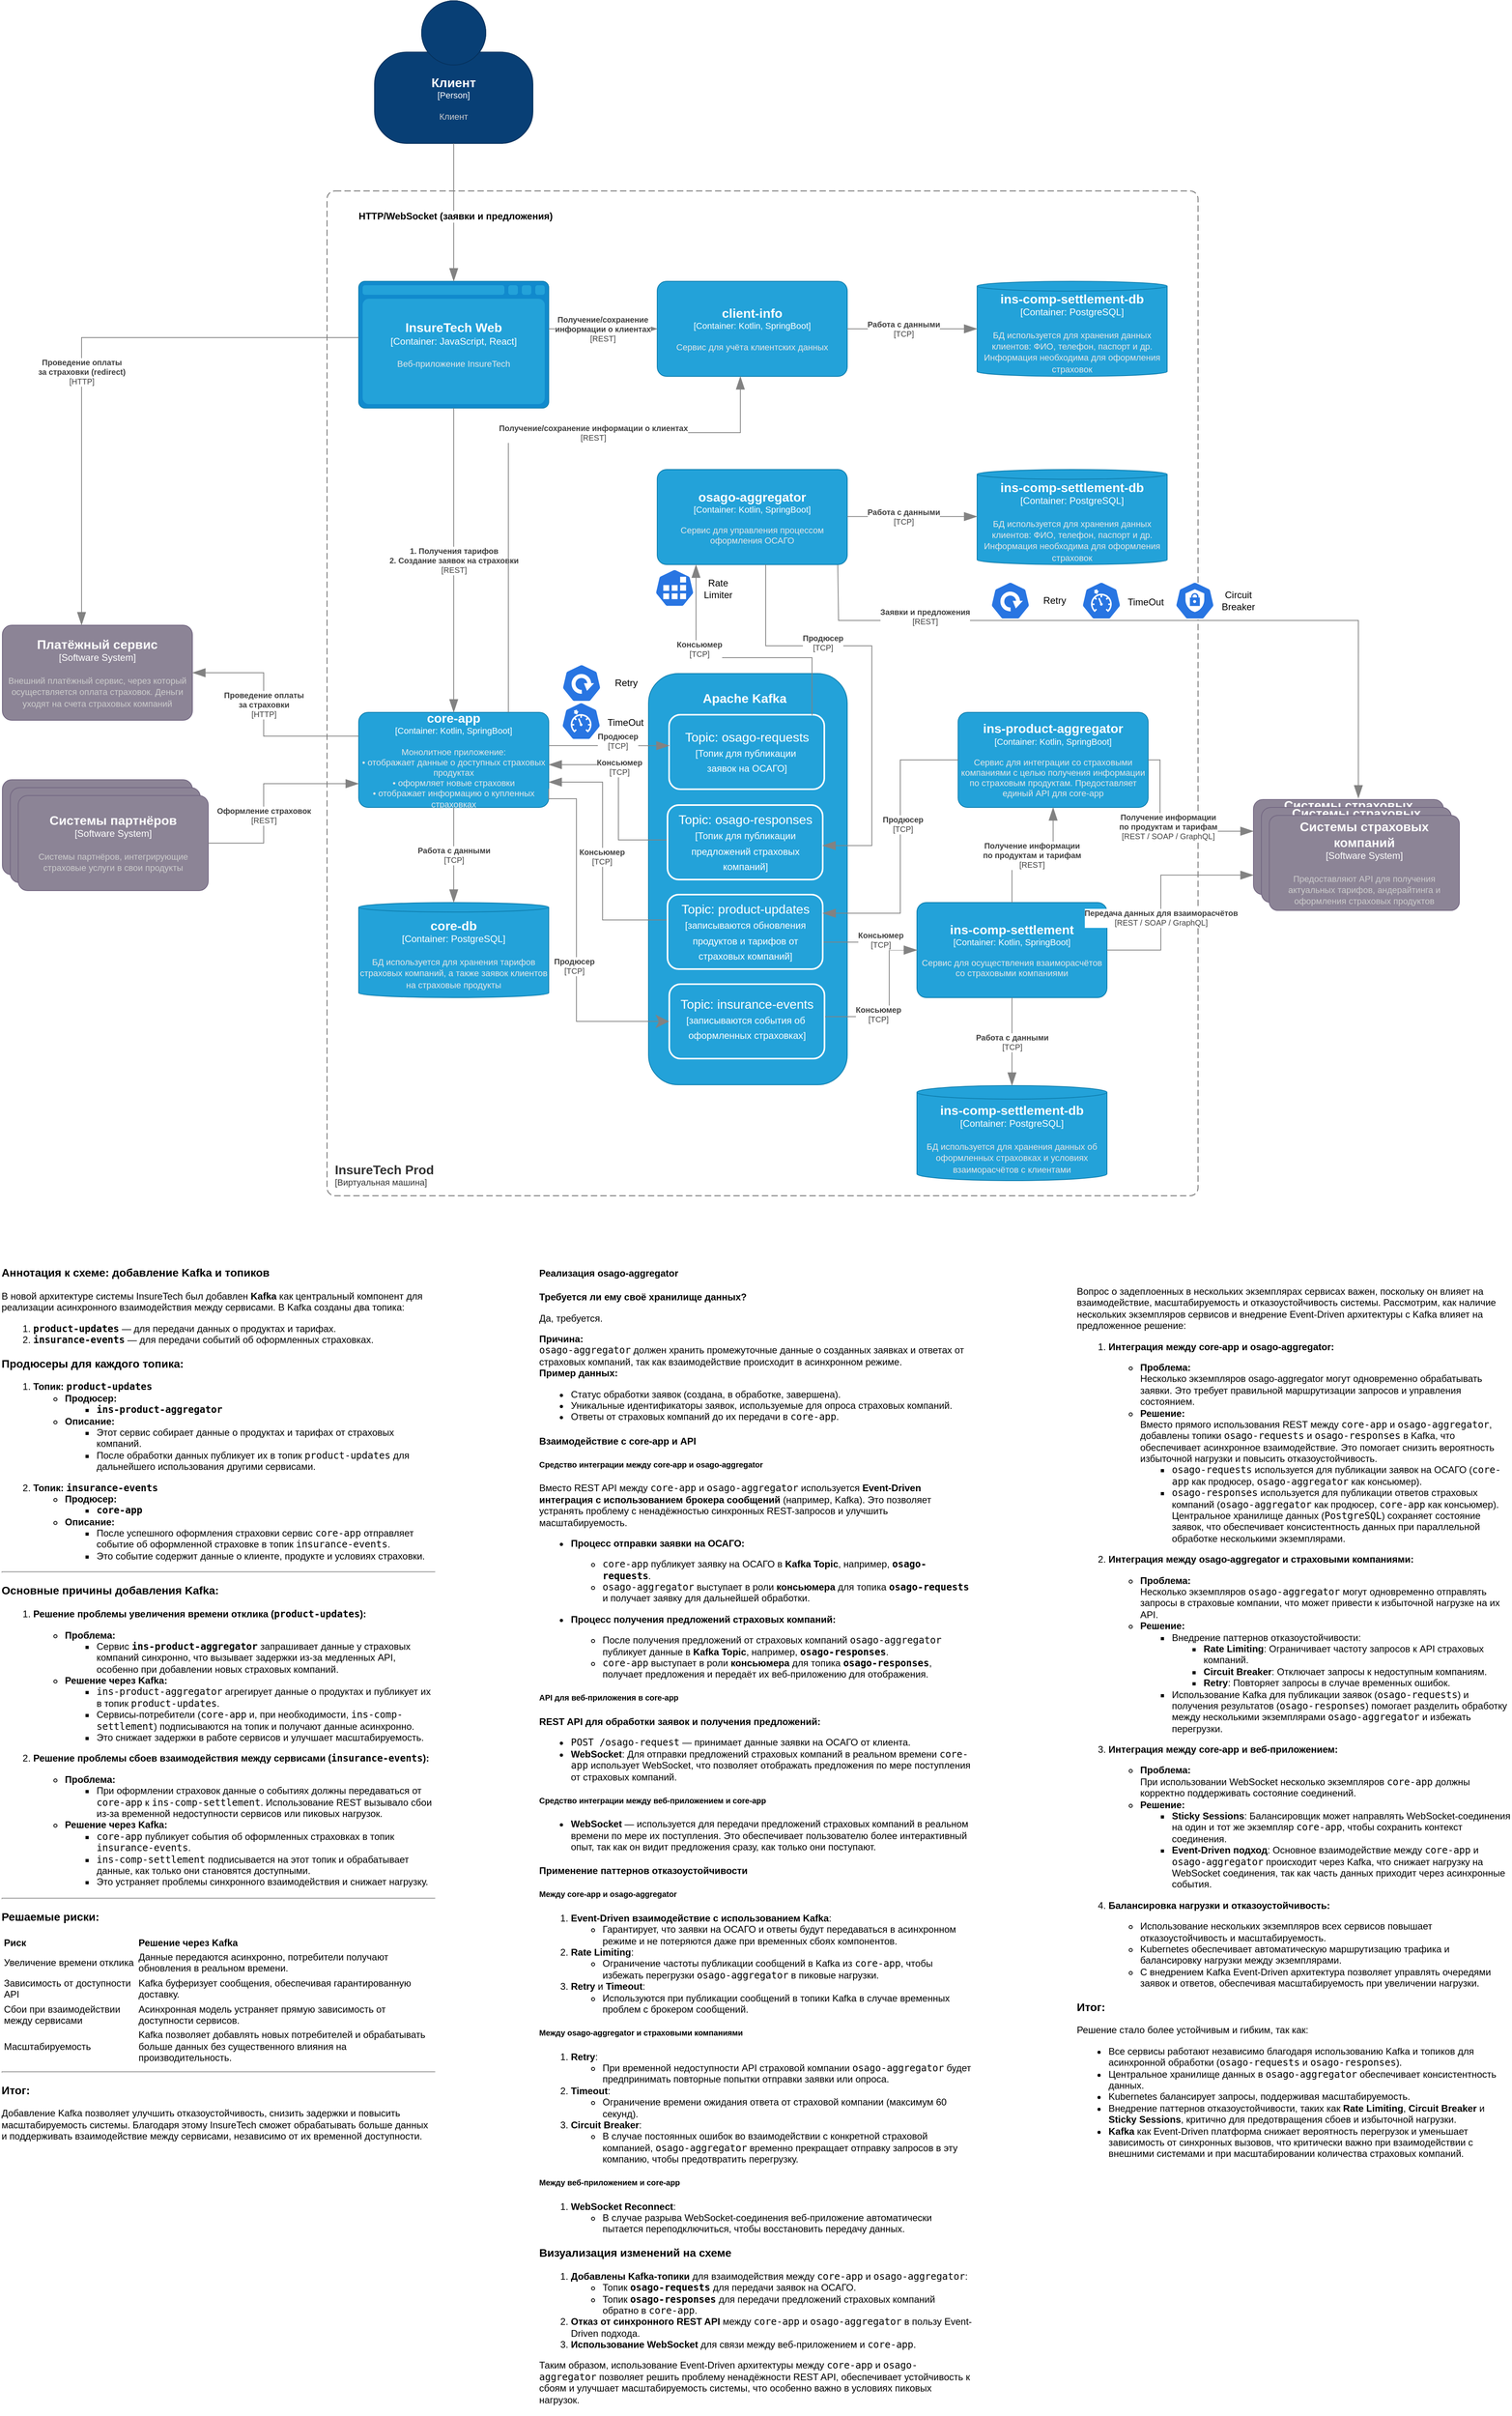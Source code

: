 <mxfile version="25.0.1">
  <diagram name="to-be" id="KkLNxIWUcx0tddE59iRF">
    <mxGraphModel dx="2100" dy="2142" grid="0" gridSize="10" guides="1" tooltips="1" connect="1" arrows="1" fold="1" page="0" pageScale="1" pageWidth="827" pageHeight="1169" math="0" shadow="0">
      <root>
        <mxCell id="0" />
        <mxCell id="1" parent="0" />
        <object placeholders="1" c4Name="InsureTech Prod" c4Type="SystemScopeBoundary" c4Application="Виртуальная машина" label="&lt;font style=&quot;font-size: 16px&quot;&gt;&lt;b&gt;&lt;div style=&quot;text-align: left&quot;&gt;%c4Name%&lt;/div&gt;&lt;/b&gt;&lt;/font&gt;&lt;div style=&quot;text-align: left&quot;&gt;[%c4Application%]&lt;/div&gt;" id="biR6hGX9Bmxc6pmM3qxY-33">
          <mxCell style="rounded=1;fontSize=11;whiteSpace=wrap;html=1;dashed=1;arcSize=20;fillColor=none;strokeColor=#666666;fontColor=#333333;labelBackgroundColor=none;align=left;verticalAlign=bottom;labelBorderColor=none;spacingTop=0;spacing=10;dashPattern=8 4;metaEdit=1;rotatable=0;perimeter=rectanglePerimeter;noLabel=0;labelPadding=0;allowArrows=0;connectable=0;expand=0;recursiveResize=0;editable=1;pointerEvents=0;absoluteArcSize=1;points=[[0.25,0,0],[0.5,0,0],[0.75,0,0],[1,0.25,0],[1,0.5,0],[1,0.75,0],[0.75,1,0],[0.5,1,0],[0.25,1,0],[0,0.75,0],[0,0.5,0],[0,0.25,0]];" parent="1" vertex="1">
            <mxGeometry x="450" y="-228" width="1100" height="1268" as="geometry" />
          </mxCell>
        </object>
        <object placeholders="1" c4Type="core-db" c4Container="Container" c4Technology="PostgreSQL" c4Description="БД используется для хранения тарифов страховых компаний, а также заявок клиентов на страховые продукты" label="&lt;font style=&quot;font-size: 16px&quot;&gt;&lt;b&gt;%c4Type%&lt;/b&gt;&lt;/font&gt;&lt;div&gt;[%c4Container%:&amp;nbsp;%c4Technology%]&lt;/div&gt;&lt;br&gt;&lt;div&gt;&lt;font style=&quot;font-size: 11px&quot;&gt;&lt;font color=&quot;#E6E6E6&quot;&gt;%c4Description%&lt;/font&gt;&lt;/div&gt;" id="biR6hGX9Bmxc6pmM3qxY-34">
          <mxCell style="shape=cylinder3;size=6.0;whiteSpace=wrap;html=1;boundedLbl=1;rounded=0;labelBackgroundColor=none;fillColor=#23A2D9;fontSize=12;fontColor=#ffffff;align=center;strokeColor=#0E7DAD;metaEdit=1;points=[[0.5,0,0],[1,0.25,0],[1,0.5,0],[1,0.75,0],[0.5,1,0],[0,0.75,0],[0,0.5,0],[0,0.25,0]];resizable=0;" parent="1" vertex="1">
            <mxGeometry x="490" y="670" width="240" height="120" as="geometry" />
          </mxCell>
        </object>
        <object placeholders="1" c4Name="core-app" c4Type="Container" c4Technology="Kotlin, SpringBoot" c4Description="Монолитное приложение:&#xa;• отображает данные о доступных страховых продуктах&#xa;• оформляет новые страховки&#xa;• отображает информацию о купленных страховках" label="&lt;font style=&quot;font-size: 16px&quot;&gt;&lt;b&gt;%c4Name%&lt;/b&gt;&lt;/font&gt;&lt;div&gt;[%c4Type%: %c4Technology%]&lt;/div&gt;&lt;br&gt;&lt;div&gt;&lt;font style=&quot;font-size: 11px&quot;&gt;&lt;font color=&quot;#E6E6E6&quot;&gt;%c4Description%&lt;/font&gt;&lt;/div&gt;" id="biR6hGX9Bmxc6pmM3qxY-35">
          <mxCell style="rounded=1;whiteSpace=wrap;html=1;fontSize=11;labelBackgroundColor=none;fillColor=#23A2D9;fontColor=#ffffff;align=center;arcSize=10;strokeColor=#0E7DAD;metaEdit=1;resizable=0;points=[[0.25,0,0],[0.5,0,0],[0.75,0,0],[1,0.25,0],[1,0.5,0],[1,0.75,0],[0.75,1,0],[0.5,1,0],[0.25,1,0],[0,0.75,0],[0,0.5,0],[0,0.25,0]];" parent="1" vertex="1">
            <mxGeometry x="490" y="430" width="240" height="120" as="geometry" />
          </mxCell>
        </object>
        <object placeholders="1" c4Type="InsureTech Web" c4Container="Container" c4Technology="JavaScript, React" c4Description="Веб-приложение InsureTech" label="&lt;font style=&quot;font-size: 16px&quot;&gt;&lt;b&gt;%c4Type%&lt;/b&gt;&lt;/font&gt;&lt;div&gt;[%c4Container%:&amp;nbsp;%c4Technology%]&lt;/div&gt;&lt;br&gt;&lt;div&gt;&lt;font style=&quot;font-size: 11px&quot;&gt;&lt;font color=&quot;#E6E6E6&quot;&gt;%c4Description%&lt;/font&gt;&lt;/div&gt;" id="biR6hGX9Bmxc6pmM3qxY-36">
          <mxCell style="shape=mxgraph.c4.webBrowserContainer2;whiteSpace=wrap;html=1;boundedLbl=1;rounded=0;labelBackgroundColor=none;strokeColor=#118ACD;fillColor=#23A2D9;strokeColor=#118ACD;strokeColor2=#0E7DAD;fontSize=12;fontColor=#ffffff;align=center;metaEdit=1;points=[[0.5,0,0],[1,0.25,0],[1,0.5,0],[1,0.75,0],[0.5,1,0],[0,0.75,0],[0,0.5,0],[0,0.25,0]];resizable=0;" parent="1" vertex="1">
            <mxGeometry x="490" y="-114" width="240" height="160" as="geometry" />
          </mxCell>
        </object>
        <object placeholders="1" c4Type="Relationship" c4Technology="REST" c4Description="1. Получения тарифов&#xa;2. Создание заявок на страховки" label="&lt;div style=&quot;text-align: left&quot;&gt;&lt;div style=&quot;text-align: center&quot;&gt;&lt;b&gt;%c4Description%&lt;/b&gt;&lt;/div&gt;&lt;div style=&quot;text-align: center&quot;&gt;[%c4Technology%]&lt;/div&gt;&lt;/div&gt;" id="biR6hGX9Bmxc6pmM3qxY-37">
          <mxCell style="endArrow=blockThin;html=1;fontSize=10;fontColor=#404040;strokeWidth=1;endFill=1;strokeColor=#828282;elbow=vertical;metaEdit=1;endSize=14;startSize=14;jumpStyle=arc;jumpSize=16;rounded=0;edgeStyle=orthogonalEdgeStyle;" parent="1" source="biR6hGX9Bmxc6pmM3qxY-36" target="biR6hGX9Bmxc6pmM3qxY-35" edge="1">
            <mxGeometry width="240" relative="1" as="geometry">
              <mxPoint x="550" y="290" as="sourcePoint" />
              <mxPoint x="790" y="290" as="targetPoint" />
              <Array as="points">
                <mxPoint x="610" y="160" />
              </Array>
            </mxGeometry>
          </mxCell>
        </object>
        <object placeholders="1" c4Type="Relationship" c4Technology="TCP" c4Description="Работа с данными" label="&lt;div style=&quot;text-align: left&quot;&gt;&lt;div style=&quot;text-align: center&quot;&gt;&lt;b&gt;%c4Description%&lt;/b&gt;&lt;/div&gt;&lt;div style=&quot;text-align: center&quot;&gt;[%c4Technology%]&lt;/div&gt;&lt;/div&gt;" id="biR6hGX9Bmxc6pmM3qxY-38">
          <mxCell style="endArrow=blockThin;html=1;fontSize=10;fontColor=#404040;strokeWidth=1;endFill=1;strokeColor=#828282;elbow=vertical;metaEdit=1;endSize=14;startSize=14;jumpStyle=arc;jumpSize=16;rounded=0;edgeStyle=orthogonalEdgeStyle;" parent="1" source="biR6hGX9Bmxc6pmM3qxY-35" target="biR6hGX9Bmxc6pmM3qxY-34" edge="1">
            <mxGeometry width="240" relative="1" as="geometry">
              <mxPoint x="600" y="600" as="sourcePoint" />
              <mxPoint x="840" y="600" as="targetPoint" />
            </mxGeometry>
          </mxCell>
        </object>
        <object placeholders="1" c4Name="Системы партнеров" c4Type="Software System" c4Description="Системы партнеров, интегрирующие страховые услуги в свои продукты" label="&lt;font style=&quot;font-size: 16px&quot;&gt;&lt;b&gt;%c4Name%&lt;/b&gt;&lt;/font&gt;&lt;div&gt;[%c4Type%]&lt;/div&gt;&lt;br&gt;&lt;div&gt;&lt;font style=&quot;font-size: 11px&quot;&gt;&lt;font color=&quot;#cccccc&quot;&gt;%c4Description%&lt;/font&gt;&lt;/div&gt;" id="biR6hGX9Bmxc6pmM3qxY-39">
          <mxCell style="rounded=1;whiteSpace=wrap;html=1;labelBackgroundColor=none;fillColor=#8C8496;fontColor=#ffffff;align=center;arcSize=10;strokeColor=#736782;metaEdit=1;resizable=0;points=[[0.25,0,0],[0.5,0,0],[0.75,0,0],[1,0.25,0],[1,0.5,0],[1,0.75,0],[0.75,1,0],[0.5,1,0],[0.25,1,0],[0,0.75,0],[0,0.5,0],[0,0.25,0]];" parent="1" vertex="1">
            <mxGeometry x="40" y="515" width="240" height="120" as="geometry" />
          </mxCell>
        </object>
        <object placeholders="1" c4Name="Системы партнеров" c4Type="Software System" c4Description="Системы партнеров, интегрирующие страховые услуги в свои продукты" label="&lt;font style=&quot;font-size: 16px&quot;&gt;&lt;b&gt;%c4Name%&lt;/b&gt;&lt;/font&gt;&lt;div&gt;[%c4Type%]&lt;/div&gt;&lt;br&gt;&lt;div&gt;&lt;font style=&quot;font-size: 11px&quot;&gt;&lt;font color=&quot;#cccccc&quot;&gt;%c4Description%&lt;/font&gt;&lt;/div&gt;" id="biR6hGX9Bmxc6pmM3qxY-40">
          <mxCell style="rounded=1;whiteSpace=wrap;html=1;labelBackgroundColor=none;fillColor=#8C8496;fontColor=#ffffff;align=center;arcSize=10;strokeColor=#736782;metaEdit=1;resizable=0;points=[[0.25,0,0],[0.5,0,0],[0.75,0,0],[1,0.25,0],[1,0.5,0],[1,0.75,0],[0.75,1,0],[0.5,1,0],[0.25,1,0],[0,0.75,0],[0,0.5,0],[0,0.25,0]];" parent="1" vertex="1">
            <mxGeometry x="50" y="525" width="240" height="120" as="geometry" />
          </mxCell>
        </object>
        <object placeholders="1" c4Name="Системы партнёров" c4Type="Software System" c4Description="Системы партнёров, интегрирующие страховые услуги в свои продукты" label="&lt;font style=&quot;font-size: 16px&quot;&gt;&lt;b&gt;%c4Name%&lt;/b&gt;&lt;/font&gt;&lt;div&gt;[%c4Type%]&lt;/div&gt;&lt;br&gt;&lt;div&gt;&lt;font style=&quot;font-size: 11px&quot;&gt;&lt;font color=&quot;#cccccc&quot;&gt;%c4Description%&lt;/font&gt;&lt;/div&gt;" id="biR6hGX9Bmxc6pmM3qxY-41">
          <mxCell style="rounded=1;whiteSpace=wrap;html=1;labelBackgroundColor=none;fillColor=#8C8496;fontColor=#ffffff;align=center;arcSize=10;strokeColor=#736782;metaEdit=1;resizable=0;points=[[0.25,0,0],[0.5,0,0],[0.75,0,0],[1,0.25,0],[1,0.5,0],[1,0.75,0],[0.75,1,0],[0.5,1,0],[0.25,1,0],[0,0.75,0],[0,0.5,0],[0,0.25,0]];" parent="1" vertex="1">
            <mxGeometry x="60" y="535" width="240" height="120" as="geometry" />
          </mxCell>
        </object>
        <object placeholders="1" c4Type="Relationship" c4Technology="REST" c4Description="Оформление страховок" label="&lt;div style=&quot;text-align: left&quot;&gt;&lt;div style=&quot;text-align: center&quot;&gt;&lt;b&gt;%c4Description%&lt;/b&gt;&lt;/div&gt;&lt;div style=&quot;text-align: center&quot;&gt;[%c4Technology%]&lt;/div&gt;&lt;/div&gt;" id="biR6hGX9Bmxc6pmM3qxY-42">
          <mxCell style="endArrow=blockThin;html=1;fontSize=10;fontColor=#404040;strokeWidth=1;endFill=1;strokeColor=#828282;elbow=vertical;metaEdit=1;endSize=14;startSize=14;jumpStyle=arc;jumpSize=16;rounded=0;edgeStyle=orthogonalEdgeStyle;" parent="1" source="biR6hGX9Bmxc6pmM3qxY-41" target="biR6hGX9Bmxc6pmM3qxY-35" edge="1">
            <mxGeometry x="-0.207" width="240" relative="1" as="geometry">
              <mxPoint x="50" y="415" as="sourcePoint" />
              <mxPoint x="490" y="595" as="targetPoint" />
              <Array as="points">
                <mxPoint x="370" y="595" />
                <mxPoint x="370" y="520" />
              </Array>
              <mxPoint as="offset" />
            </mxGeometry>
          </mxCell>
        </object>
        <object placeholders="1" c4Name="Системы страховых компаний" c4Type="Software System" c4Description="Системы страховых компаний, предоставляющие API для получения актуальных тарифов, андерайтинга и оформления страховых продуктов" label="&lt;font style=&quot;font-size: 16px&quot;&gt;&lt;b&gt;%c4Name%&lt;/b&gt;&lt;/font&gt;&lt;div&gt;[%c4Type%]&lt;/div&gt;&lt;br&gt;&lt;div&gt;&lt;font style=&quot;font-size: 11px&quot;&gt;&lt;font color=&quot;#cccccc&quot;&gt;%c4Description%&lt;/font&gt;&lt;/div&gt;" id="biR6hGX9Bmxc6pmM3qxY-43">
          <mxCell style="rounded=1;whiteSpace=wrap;html=1;labelBackgroundColor=none;fillColor=#8C8496;fontColor=#ffffff;align=center;arcSize=10;strokeColor=#736782;metaEdit=1;resizable=0;points=[[0.25,0,0],[0.5,0,0],[0.75,0,0],[1,0.25,0],[1,0.5,0],[1,0.75,0],[0.75,1,0],[0.5,1,0],[0.25,1,0],[0,0.75,0],[0,0.5,0],[0,0.25,0]];" parent="1" vertex="1">
            <mxGeometry x="1620" y="540" width="240" height="120" as="geometry" />
          </mxCell>
        </object>
        <object placeholders="1" c4Name="Системы страховых компаний" c4Type="Software System" c4Description="Системы страховых компаний, предоставляющие API для получения актуальных тарифов, андерайтинга и оформления страховых продуктов" label="&lt;font style=&quot;font-size: 16px&quot;&gt;&lt;b&gt;%c4Name%&lt;/b&gt;&lt;/font&gt;&lt;div&gt;[%c4Type%]&lt;/div&gt;&lt;br&gt;&lt;div&gt;&lt;font style=&quot;font-size: 11px&quot;&gt;&lt;font color=&quot;#cccccc&quot;&gt;%c4Description%&lt;/font&gt;&lt;/div&gt;" id="biR6hGX9Bmxc6pmM3qxY-44">
          <mxCell style="rounded=1;whiteSpace=wrap;html=1;labelBackgroundColor=none;fillColor=#8C8496;fontColor=#ffffff;align=center;arcSize=10;strokeColor=#736782;metaEdit=1;resizable=0;points=[[0.25,0,0],[0.5,0,0],[0.75,0,0],[1,0.25,0],[1,0.5,0],[1,0.75,0],[0.75,1,0],[0.5,1,0],[0.25,1,0],[0,0.75,0],[0,0.5,0],[0,0.25,0]];" parent="1" vertex="1">
            <mxGeometry x="1630" y="550" width="240" height="120" as="geometry" />
          </mxCell>
        </object>
        <object placeholders="1" c4Name="Системы страховых компаний" c4Type="Software System" c4Description="Предоставляют API для получения актуальных тарифов, андерайтинга и оформления страховых продуктов" label="&lt;font style=&quot;font-size: 16px&quot;&gt;&lt;b&gt;%c4Name%&lt;/b&gt;&lt;/font&gt;&lt;div&gt;[%c4Type%]&lt;/div&gt;&lt;br&gt;&lt;div&gt;&lt;font style=&quot;font-size: 11px&quot;&gt;&lt;font color=&quot;#cccccc&quot;&gt;%c4Description%&lt;/font&gt;&lt;/div&gt;" id="biR6hGX9Bmxc6pmM3qxY-45">
          <mxCell style="rounded=1;whiteSpace=wrap;html=1;labelBackgroundColor=none;fillColor=#8C8496;fontColor=#ffffff;align=center;arcSize=9;strokeColor=#736782;metaEdit=1;resizable=0;points=[[0.25,0,0],[0.5,0,0],[0.75,0,0],[1,0.25,0],[1,0.5,0],[1,0.75,0],[0.75,1,0],[0.5,1,0],[0.25,1,0],[0,0.75,0],[0,0.5,0],[0,0.25,0]];" parent="1" vertex="1">
            <mxGeometry x="1640" y="560" width="240" height="120" as="geometry" />
          </mxCell>
        </object>
        <object placeholders="1" c4Name="ins-product-aggregator" c4Type="Container" c4Technology="Kotlin, SpringBoot" c4Description="Сервис для интеграции со страховыми компаниями с целью получения информации по страховым продуктам. Предоставляет единый API для core-app" label="&lt;font style=&quot;font-size: 16px&quot;&gt;&lt;b&gt;%c4Name%&lt;/b&gt;&lt;/font&gt;&lt;div&gt;[%c4Type%: %c4Technology%]&lt;/div&gt;&lt;br&gt;&lt;div&gt;&lt;font style=&quot;font-size: 11px&quot;&gt;&lt;font color=&quot;#E6E6E6&quot;&gt;%c4Description%&lt;/font&gt;&lt;/div&gt;" id="biR6hGX9Bmxc6pmM3qxY-46">
          <mxCell style="rounded=1;whiteSpace=wrap;html=1;fontSize=11;labelBackgroundColor=none;fillColor=#23A2D9;fontColor=#ffffff;align=center;arcSize=10;strokeColor=#0E7DAD;metaEdit=1;resizable=0;points=[[0.25,0,0],[0.5,0,0],[0.75,0,0],[1,0.25,0],[1,0.5,0],[1,0.75,0],[0.75,1,0],[0.5,1,0],[0.25,1,0],[0,0.75,0],[0,0.5,0],[0,0.25,0]];" parent="1" vertex="1">
            <mxGeometry x="1247" y="430" width="240" height="120" as="geometry" />
          </mxCell>
        </object>
        <object placeholders="1" c4Type="Relationship" c4Technology="REST / SOAP / GraphQL" c4Description="Получение информации &#xa;по продуктам и тарифам" label="&lt;div style=&quot;text-align: left&quot;&gt;&lt;div style=&quot;text-align: center&quot;&gt;&lt;b&gt;%c4Description%&lt;/b&gt;&lt;/div&gt;&lt;div style=&quot;text-align: center&quot;&gt;[%c4Technology%]&lt;/div&gt;&lt;/div&gt;" id="biR6hGX9Bmxc6pmM3qxY-47">
          <mxCell style="endArrow=blockThin;html=1;fontSize=10;fontColor=#404040;strokeWidth=1;endFill=1;strokeColor=#828282;elbow=vertical;metaEdit=1;endSize=14;startSize=14;jumpStyle=arc;jumpSize=16;rounded=0;edgeStyle=orthogonalEdgeStyle;" parent="1" source="biR6hGX9Bmxc6pmM3qxY-46" target="biR6hGX9Bmxc6pmM3qxY-43" edge="1">
            <mxGeometry x="0.031" y="6" width="240" relative="1" as="geometry">
              <mxPoint x="870" y="390" as="sourcePoint" />
              <mxPoint x="1110" y="390" as="targetPoint" />
              <mxPoint as="offset" />
              <Array as="points">
                <mxPoint x="1502" y="490" />
                <mxPoint x="1502" y="580" />
              </Array>
            </mxGeometry>
          </mxCell>
        </object>
        <object placeholders="1" c4Name="ins-comp-settlement" c4Type="Container" c4Technology="Kotlin, SpringBoot" c4Description="Сервис для осуществления взаиморасчётов со страховыми компаниями" label="&lt;font style=&quot;font-size: 16px&quot;&gt;&lt;b&gt;%c4Name%&lt;/b&gt;&lt;/font&gt;&lt;div&gt;[%c4Type%: %c4Technology%]&lt;/div&gt;&lt;br&gt;&lt;div&gt;&lt;font style=&quot;font-size: 11px&quot;&gt;&lt;font color=&quot;#E6E6E6&quot;&gt;%c4Description%&lt;/font&gt;&lt;/div&gt;" id="biR6hGX9Bmxc6pmM3qxY-49">
          <mxCell style="rounded=1;whiteSpace=wrap;html=1;fontSize=11;labelBackgroundColor=none;fillColor=#23A2D9;fontColor=#ffffff;align=center;arcSize=10;strokeColor=#0E7DAD;metaEdit=1;resizable=0;points=[[0.25,0,0],[0.5,0,0],[0.75,0,0],[1,0.25,0],[1,0.5,0],[1,0.75,0],[0.75,1,0],[0.5,1,0],[0.25,1,0],[0,0.75,0],[0,0.5,0],[0,0.25,0]];" parent="1" vertex="1">
            <mxGeometry x="1195" y="670" width="240" height="120" as="geometry" />
          </mxCell>
        </object>
        <object placeholders="1" c4Name="Клиент" c4Type="Person" c4Description="Клиент" label="&lt;font style=&quot;font-size: 16px&quot;&gt;&lt;b&gt;%c4Name%&lt;/b&gt;&lt;/font&gt;&lt;div&gt;[%c4Type%]&lt;/div&gt;&lt;br&gt;&lt;div&gt;&lt;font style=&quot;font-size: 11px&quot;&gt;&lt;font color=&quot;#cccccc&quot;&gt;%c4Description%&lt;/font&gt;&lt;/div&gt;" id="biR6hGX9Bmxc6pmM3qxY-50">
          <mxCell style="html=1;fontSize=11;dashed=0;whiteSpace=wrap;fillColor=#083F75;strokeColor=#06315C;fontColor=#ffffff;shape=mxgraph.c4.person2;align=center;metaEdit=1;points=[[0.5,0,0],[1,0.5,0],[1,0.75,0],[0.75,1,0],[0.5,1,0],[0.25,1,0],[0,0.75,0],[0,0.5,0]];resizable=0;" parent="1" vertex="1">
            <mxGeometry x="510" y="-468" width="200" height="180" as="geometry" />
          </mxCell>
        </object>
        <object placeholders="1" c4Type="Relationship" id="biR6hGX9Bmxc6pmM3qxY-51">
          <mxCell style="endArrow=blockThin;html=1;fontSize=10;fontColor=#404040;strokeWidth=1;endFill=1;strokeColor=#828282;elbow=vertical;metaEdit=1;endSize=14;startSize=14;jumpStyle=arc;jumpSize=16;rounded=0;edgeStyle=orthogonalEdgeStyle;" parent="1" source="biR6hGX9Bmxc6pmM3qxY-50" target="biR6hGX9Bmxc6pmM3qxY-36" edge="1">
            <mxGeometry width="240" relative="1" as="geometry">
              <mxPoint x="650" y="10" as="sourcePoint" />
              <mxPoint x="890" y="10" as="targetPoint" />
            </mxGeometry>
          </mxCell>
        </object>
        <mxCell id="5Yw23BmWL_oObeqEEsc7-16" value="HTTP/WebSocket (заявки и предложения)" style="edgeLabel;html=1;align=center;verticalAlign=middle;resizable=0;points=[];fontSize=12;fontStyle=1" parent="biR6hGX9Bmxc6pmM3qxY-51" vertex="1" connectable="0">
          <mxGeometry x="0.053" y="2" relative="1" as="geometry">
            <mxPoint as="offset" />
          </mxGeometry>
        </mxCell>
        <object placeholders="1" c4Type="ins-comp-settlement-db" c4Container="Container" c4Technology="PostgreSQL" c4Description="БД используется для хранения данных об оформленных страховках и условиях взаиморасчётов с клиентами" label="&lt;font style=&quot;font-size: 16px&quot;&gt;&lt;b&gt;%c4Type%&lt;/b&gt;&lt;/font&gt;&lt;div&gt;[%c4Container%:&amp;nbsp;%c4Technology%]&lt;/div&gt;&lt;br&gt;&lt;div&gt;&lt;font style=&quot;font-size: 11px&quot;&gt;&lt;font color=&quot;#E6E6E6&quot;&gt;%c4Description%&lt;/font&gt;&lt;/div&gt;" id="biR6hGX9Bmxc6pmM3qxY-52">
          <mxCell style="shape=cylinder3;size=8.51;whiteSpace=wrap;html=1;boundedLbl=1;rounded=0;labelBackgroundColor=none;fillColor=#23A2D9;fontSize=12;fontColor=#ffffff;align=center;strokeColor=#0E7DAD;metaEdit=1;points=[[0.5,0,0],[1,0.25,0],[1,0.5,0],[1,0.75,0],[0.5,1,0],[0,0.75,0],[0,0.5,0],[0,0.25,0]];resizable=0;" parent="1" vertex="1">
            <mxGeometry x="1195" y="901" width="240" height="120" as="geometry" />
          </mxCell>
        </object>
        <object placeholders="1" c4Type="Relationship" c4Technology="TCP" c4Description="Работа с данными" label="&lt;div style=&quot;text-align: left&quot;&gt;&lt;div style=&quot;text-align: center&quot;&gt;&lt;b&gt;%c4Description%&lt;/b&gt;&lt;/div&gt;&lt;div style=&quot;text-align: center&quot;&gt;[%c4Technology%]&lt;/div&gt;&lt;/div&gt;" id="biR6hGX9Bmxc6pmM3qxY-53">
          <mxCell style="endArrow=blockThin;html=1;fontSize=10;fontColor=#404040;strokeWidth=1;endFill=1;strokeColor=#828282;elbow=vertical;metaEdit=1;endSize=14;startSize=14;jumpStyle=arc;jumpSize=16;rounded=0;edgeStyle=orthogonalEdgeStyle;" parent="1" source="biR6hGX9Bmxc6pmM3qxY-49" target="biR6hGX9Bmxc6pmM3qxY-52" edge="1">
            <mxGeometry width="240" relative="1" as="geometry">
              <mxPoint x="740" y="800" as="sourcePoint" />
              <mxPoint x="740" y="920" as="targetPoint" />
            </mxGeometry>
          </mxCell>
        </object>
        <object placeholders="1" c4Type="Relationship" c4Technology="REST / SOAP / GraphQL" c4Description="Передача данных для взаиморасчётов" label="&lt;div style=&quot;text-align: left&quot;&gt;&lt;div style=&quot;text-align: center&quot;&gt;&lt;b&gt;%c4Description%&lt;/b&gt;&lt;/div&gt;&lt;div style=&quot;text-align: center&quot;&gt;[%c4Technology%]&lt;/div&gt;&lt;/div&gt;" id="biR6hGX9Bmxc6pmM3qxY-54">
          <mxCell style="endArrow=blockThin;html=1;fontSize=10;fontColor=#404040;strokeWidth=1;endFill=1;strokeColor=#828282;elbow=vertical;metaEdit=1;endSize=14;startSize=14;jumpStyle=arc;jumpSize=16;rounded=0;edgeStyle=orthogonalEdgeStyle;entryX=0;entryY=0.795;entryDx=0;entryDy=0;entryPerimeter=0;" parent="1" source="biR6hGX9Bmxc6pmM3qxY-49" target="biR6hGX9Bmxc6pmM3qxY-43" edge="1">
            <mxGeometry x="-0.221" width="240" relative="1" as="geometry">
              <mxPoint x="1160" y="500" as="sourcePoint" />
              <mxPoint x="1350" y="590" as="targetPoint" />
              <mxPoint as="offset" />
              <Array as="points">
                <mxPoint x="1503" y="730" />
                <mxPoint x="1503" y="635" />
              </Array>
            </mxGeometry>
          </mxCell>
        </object>
        <object placeholders="1" c4Type="Relationship" c4Technology="REST" c4Description="Получение информации &#xa;по продуктам и тарифам" label="&lt;div style=&quot;text-align: left&quot;&gt;&lt;div style=&quot;text-align: center&quot;&gt;&lt;b&gt;%c4Description%&lt;/b&gt;&lt;/div&gt;&lt;div style=&quot;text-align: center&quot;&gt;[%c4Technology%]&lt;/div&gt;&lt;/div&gt;" id="biR6hGX9Bmxc6pmM3qxY-55">
          <mxCell style="endArrow=blockThin;html=1;fontSize=10;fontColor=#404040;strokeWidth=1;endFill=1;strokeColor=#828282;elbow=vertical;metaEdit=1;endSize=14;startSize=14;jumpStyle=arc;jumpSize=16;rounded=0;edgeStyle=orthogonalEdgeStyle;" parent="1" source="biR6hGX9Bmxc6pmM3qxY-49" target="biR6hGX9Bmxc6pmM3qxY-46" edge="1">
            <mxGeometry width="240" relative="1" as="geometry">
              <mxPoint x="890" y="470" as="sourcePoint" />
              <mxPoint x="1070" y="470" as="targetPoint" />
              <mxPoint x="-1" as="offset" />
              <Array as="points" />
            </mxGeometry>
          </mxCell>
        </object>
        <object placeholders="1" c4Name="Платёжный сервис" c4Type="Software System" c4Description="Внешний платёжный сервис, через который осуществляется оплата страховок. Деньги уходят на счета страховых компаний" label="&lt;font style=&quot;font-size: 16px&quot;&gt;&lt;b&gt;%c4Name%&lt;/b&gt;&lt;/font&gt;&lt;div&gt;[%c4Type%]&lt;/div&gt;&lt;br&gt;&lt;div&gt;&lt;font style=&quot;font-size: 11px&quot;&gt;&lt;font color=&quot;#cccccc&quot;&gt;%c4Description%&lt;/font&gt;&lt;/div&gt;" id="biR6hGX9Bmxc6pmM3qxY-57">
          <mxCell style="rounded=1;whiteSpace=wrap;html=1;labelBackgroundColor=none;fillColor=#8C8496;fontColor=#ffffff;align=center;arcSize=10;strokeColor=#736782;metaEdit=1;resizable=0;points=[[0.25,0,0],[0.5,0,0],[0.75,0,0],[1,0.25,0],[1,0.5,0],[1,0.75,0],[0.75,1,0],[0.5,1,0],[0.25,1,0],[0,0.75,0],[0,0.5,0],[0,0.25,0]];" parent="1" vertex="1">
            <mxGeometry x="40" y="320" width="240" height="120" as="geometry" />
          </mxCell>
        </object>
        <object placeholders="1" c4Type="Relationship" c4Technology="HTTP" c4Description="Проведение оплаты &#xa;за страховки" label="&lt;div style=&quot;text-align: left&quot;&gt;&lt;div style=&quot;text-align: center&quot;&gt;&lt;b&gt;%c4Description%&lt;/b&gt;&lt;/div&gt;&lt;div style=&quot;text-align: center&quot;&gt;[%c4Technology%]&lt;/div&gt;&lt;/div&gt;" id="biR6hGX9Bmxc6pmM3qxY-58">
          <mxCell style="endArrow=blockThin;html=1;fontSize=10;fontColor=#404040;strokeWidth=1;endFill=1;strokeColor=#828282;elbow=vertical;metaEdit=1;endSize=14;startSize=14;jumpStyle=arc;jumpSize=16;rounded=0;edgeStyle=orthogonalEdgeStyle;" parent="1" source="biR6hGX9Bmxc6pmM3qxY-35" target="biR6hGX9Bmxc6pmM3qxY-57" edge="1">
            <mxGeometry x="0.103" width="240" relative="1" as="geometry">
              <mxPoint x="310" y="605" as="sourcePoint" />
              <mxPoint x="500" y="530" as="targetPoint" />
              <Array as="points">
                <mxPoint x="370" y="460" />
                <mxPoint x="370" y="380" />
              </Array>
              <mxPoint as="offset" />
            </mxGeometry>
          </mxCell>
        </object>
        <object placeholders="1" c4Type="Relationship" c4Technology="HTTP" c4Description="Проведение оплаты &#xa;за страховки (redirect)" label="&lt;div style=&quot;text-align: left&quot;&gt;&lt;div style=&quot;text-align: center&quot;&gt;&lt;b&gt;%c4Description%&lt;/b&gt;&lt;/div&gt;&lt;div style=&quot;text-align: center&quot;&gt;[%c4Technology%]&lt;/div&gt;&lt;/div&gt;" id="biR6hGX9Bmxc6pmM3qxY-59">
          <mxCell style="endArrow=blockThin;html=1;fontSize=10;fontColor=#404040;strokeWidth=1;endFill=1;strokeColor=#828282;elbow=vertical;metaEdit=1;endSize=14;startSize=14;jumpStyle=arc;jumpSize=16;rounded=0;edgeStyle=orthogonalEdgeStyle;" parent="1" source="biR6hGX9Bmxc6pmM3qxY-36" target="biR6hGX9Bmxc6pmM3qxY-57" edge="1">
            <mxGeometry x="0.103" width="240" relative="1" as="geometry">
              <mxPoint x="500" y="470" as="sourcePoint" />
              <mxPoint x="290" y="390" as="targetPoint" />
              <Array as="points">
                <mxPoint x="140" y="-43" />
              </Array>
              <mxPoint as="offset" />
            </mxGeometry>
          </mxCell>
        </object>
        <object placeholders="1" c4Name="client-info" c4Type="Container" c4Technology="Kotlin, SpringBoot" c4Description="Сервис для учёта клиентских данных" label="&lt;font style=&quot;font-size: 16px&quot;&gt;&lt;b&gt;%c4Name%&lt;/b&gt;&lt;/font&gt;&lt;div&gt;[%c4Type%: %c4Technology%]&lt;/div&gt;&lt;br&gt;&lt;div&gt;&lt;font style=&quot;font-size: 11px&quot;&gt;&lt;font color=&quot;#E6E6E6&quot;&gt;%c4Description%&lt;/font&gt;&lt;/div&gt;" id="biR6hGX9Bmxc6pmM3qxY-60">
          <mxCell style="rounded=1;whiteSpace=wrap;html=1;fontSize=11;labelBackgroundColor=none;fillColor=#23A2D9;fontColor=#ffffff;align=center;arcSize=10;strokeColor=#0E7DAD;metaEdit=1;resizable=0;points=[[0.25,0,0],[0.5,0,0],[0.75,0,0],[1,0.25,0],[1,0.5,0],[1,0.75,0],[0.75,1,0],[0.5,1,0],[0.25,1,0],[0,0.75,0],[0,0.5,0],[0,0.25,0]];" parent="1" vertex="1">
            <mxGeometry x="867" y="-114" width="240" height="120" as="geometry" />
          </mxCell>
        </object>
        <object placeholders="1" c4Type="ins-comp-settlement-db" c4Container="Container" c4Technology="PostgreSQL" c4Description="БД используется для хранения данных клиентов: ФИО, телефон, паспорт и др. Информация необходима для оформления страховок" label="&lt;font style=&quot;font-size: 16px&quot;&gt;&lt;b&gt;%c4Type%&lt;/b&gt;&lt;/font&gt;&lt;div&gt;[%c4Container%:&amp;nbsp;%c4Technology%]&lt;/div&gt;&lt;br&gt;&lt;div&gt;&lt;font style=&quot;font-size: 11px&quot;&gt;&lt;font color=&quot;#E6E6E6&quot;&gt;%c4Description%&lt;/font&gt;&lt;/div&gt;" id="biR6hGX9Bmxc6pmM3qxY-61">
          <mxCell style="shape=cylinder3;size=6.172;whiteSpace=wrap;html=1;boundedLbl=1;rounded=0;labelBackgroundColor=none;fillColor=#23A2D9;fontSize=12;fontColor=#ffffff;align=center;strokeColor=#0E7DAD;metaEdit=1;points=[[0.5,0,0],[1,0.25,0],[1,0.5,0],[1,0.75,0],[0.5,1,0],[0,0.75,0],[0,0.5,0],[0,0.25,0]];resizable=0;" parent="1" vertex="1">
            <mxGeometry x="1271" y="-114" width="240" height="120" as="geometry" />
          </mxCell>
        </object>
        <object placeholders="1" c4Type="Relationship" c4Technology="TCP" c4Description="Работа с данными" label="&lt;div style=&quot;text-align: left&quot;&gt;&lt;div style=&quot;text-align: center&quot;&gt;&lt;b&gt;%c4Description%&lt;/b&gt;&lt;/div&gt;&lt;div style=&quot;text-align: center&quot;&gt;[%c4Technology%]&lt;/div&gt;&lt;/div&gt;" id="biR6hGX9Bmxc6pmM3qxY-62">
          <mxCell style="endArrow=blockThin;html=1;fontSize=10;fontColor=#404040;strokeWidth=1;endFill=1;strokeColor=#828282;elbow=vertical;metaEdit=1;endSize=14;startSize=14;jumpStyle=arc;jumpSize=16;rounded=0;edgeStyle=orthogonalEdgeStyle;" parent="1" source="biR6hGX9Bmxc6pmM3qxY-60" target="biR6hGX9Bmxc6pmM3qxY-61" edge="1">
            <mxGeometry x="-0.143" width="240" relative="1" as="geometry">
              <mxPoint x="1040" y="800" as="sourcePoint" />
              <mxPoint x="1040" y="920" as="targetPoint" />
              <mxPoint as="offset" />
            </mxGeometry>
          </mxCell>
        </object>
        <object placeholders="1" c4Type="Relationship" c4Technology="REST" c4Description="Получение/сохранение информации о клиентах" label="&lt;div style=&quot;text-align: left&quot;&gt;&lt;div style=&quot;text-align: center&quot;&gt;&lt;b&gt;%c4Description%&lt;/b&gt;&lt;/div&gt;&lt;div style=&quot;text-align: center&quot;&gt;[%c4Technology%]&lt;/div&gt;&lt;/div&gt;" id="biR6hGX9Bmxc6pmM3qxY-63">
          <mxCell style="endArrow=blockThin;html=1;fontSize=10;fontColor=#404040;strokeWidth=1;endFill=1;strokeColor=#828282;elbow=vertical;metaEdit=1;endSize=14;startSize=14;jumpStyle=arc;jumpSize=16;rounded=0;edgeStyle=orthogonalEdgeStyle;" parent="1" source="biR6hGX9Bmxc6pmM3qxY-35" target="biR6hGX9Bmxc6pmM3qxY-60" edge="1">
            <mxGeometry x="0.283" width="240" relative="1" as="geometry">
              <mxPoint x="740" y="500" as="sourcePoint" />
              <mxPoint x="920" y="500" as="targetPoint" />
              <mxPoint as="offset" />
              <Array as="points">
                <mxPoint x="679" y="77" />
                <mxPoint x="972" y="77" />
              </Array>
            </mxGeometry>
          </mxCell>
        </object>
        <object placeholders="1" c4Type="Relationship" c4Technology="REST" c4Description="Получение/сохранение&#xa; информации о клиентах" label="&lt;div style=&quot;text-align: left&quot;&gt;&lt;div style=&quot;text-align: center&quot;&gt;&lt;b&gt;%c4Description%&lt;/b&gt;&lt;/div&gt;&lt;div style=&quot;text-align: center&quot;&gt;[%c4Technology%]&lt;/div&gt;&lt;/div&gt;" id="biR6hGX9Bmxc6pmM3qxY-64">
          <mxCell style="endArrow=blockThin;html=1;fontSize=10;fontColor=#404040;strokeWidth=1;endFill=1;strokeColor=#828282;elbow=vertical;metaEdit=1;endSize=14;startSize=14;jumpStyle=arc;jumpSize=16;rounded=0;edgeStyle=orthogonalEdgeStyle;" parent="1" source="biR6hGX9Bmxc6pmM3qxY-36" target="biR6hGX9Bmxc6pmM3qxY-60" edge="1">
            <mxGeometry width="240" relative="1" as="geometry">
              <mxPoint x="740" y="460" as="sourcePoint" />
              <mxPoint x="920" y="290" as="targetPoint" />
              <mxPoint x="-1" as="offset" />
              <Array as="points">
                <mxPoint x="840" y="-54" />
                <mxPoint x="840" y="-54" />
              </Array>
            </mxGeometry>
          </mxCell>
        </object>
        <mxCell id="SEPQfh6fYRgNMpjtthGQ-7" value="" style="rounded=1;whiteSpace=wrap;html=1;fillColor=#23A2D9;strokeColor=#0E7DAD;" parent="1" vertex="1">
          <mxGeometry x="856" y="381" width="251" height="519" as="geometry" />
        </mxCell>
        <mxCell id="SEPQfh6fYRgNMpjtthGQ-8" value="Apache Kafka" style="text;html=1;align=center;verticalAlign=middle;whiteSpace=wrap;rounded=0;fontSize=16;fontColor=#FFFFFF;fontStyle=1" parent="1" vertex="1">
          <mxGeometry x="914" y="397" width="127" height="30" as="geometry" />
        </mxCell>
        <mxCell id="SEPQfh6fYRgNMpjtthGQ-13" value="" style="group" parent="1" vertex="1" connectable="0">
          <mxGeometry x="880" y="660" width="196" height="94" as="geometry" />
        </mxCell>
        <mxCell id="SEPQfh6fYRgNMpjtthGQ-9" value="" style="rounded=1;whiteSpace=wrap;html=1;fillColor=none;strokeColor=#FFFFFF;strokeWidth=2;" parent="SEPQfh6fYRgNMpjtthGQ-13" vertex="1">
          <mxGeometry width="196" height="94" as="geometry" />
        </mxCell>
        <mxCell id="SEPQfh6fYRgNMpjtthGQ-10" value="Topic:&amp;nbsp;product-updates&lt;div&gt;&lt;font style=&quot;font-size: 12px;&quot;&gt;[записываются обновления продуктов и тарифов от страховых компаний]&lt;/font&gt;&lt;/div&gt;" style="text;html=1;align=center;verticalAlign=middle;whiteSpace=wrap;rounded=0;fontSize=16;fontColor=#FFFFFF;fontStyle=0" parent="SEPQfh6fYRgNMpjtthGQ-13" vertex="1">
          <mxGeometry x="3.5" y="32" width="189" height="30" as="geometry" />
        </mxCell>
        <mxCell id="SEPQfh6fYRgNMpjtthGQ-14" value="" style="group" parent="1" vertex="1" connectable="0">
          <mxGeometry x="851" y="773" width="258.5" height="94" as="geometry" />
        </mxCell>
        <mxCell id="SEPQfh6fYRgNMpjtthGQ-11" value="" style="rounded=1;whiteSpace=wrap;html=1;fillColor=none;strokeColor=#FFFFFF;strokeWidth=2;" parent="SEPQfh6fYRgNMpjtthGQ-14" vertex="1">
          <mxGeometry x="31.25" width="196" height="94" as="geometry" />
        </mxCell>
        <mxCell id="SEPQfh6fYRgNMpjtthGQ-12" value="Topic:&amp;nbsp;insurance-events&lt;div&gt;&lt;span style=&quot;font-size: 12px; background-color: initial;&quot;&gt;[&lt;/span&gt;&lt;span style=&quot;background-color: initial; font-size: 12px;&quot;&gt;записываются события об&amp;nbsp;&lt;/span&gt;&lt;/div&gt;&lt;div&gt;&lt;span style=&quot;background-color: initial; font-size: 12px;&quot;&gt;оформленных страховках&lt;/span&gt;&lt;span style=&quot;background-color: initial; font-size: 12px;&quot;&gt;]&lt;/span&gt;&lt;/div&gt;" style="text;html=1;align=center;verticalAlign=middle;whiteSpace=wrap;rounded=0;fontSize=16;fontColor=#FFFFFF;fontStyle=0" parent="SEPQfh6fYRgNMpjtthGQ-14" vertex="1">
          <mxGeometry y="29" width="258.5" height="30" as="geometry" />
        </mxCell>
        <object placeholders="1" c4Type="Relationship" c4Technology="TCP" c4Description="Продюсер" label="&lt;div style=&quot;text-align: left&quot;&gt;&lt;div style=&quot;text-align: center&quot;&gt;&lt;b&gt;%c4Description%&lt;/b&gt;&lt;/div&gt;&lt;div style=&quot;text-align: center&quot;&gt;[%c4Technology%]&lt;/div&gt;&lt;/div&gt;" id="SEPQfh6fYRgNMpjtthGQ-15">
          <mxCell style="endArrow=blockThin;html=1;fontSize=10;fontColor=#404040;strokeWidth=1;endFill=1;strokeColor=#828282;elbow=vertical;metaEdit=1;endSize=14;startSize=14;jumpStyle=arc;jumpSize=16;rounded=0;exitX=0;exitY=0.5;exitDx=0;exitDy=0;exitPerimeter=0;entryX=1;entryY=0.25;entryDx=0;entryDy=0;edgeStyle=orthogonalEdgeStyle;" parent="1" source="biR6hGX9Bmxc6pmM3qxY-46" edge="1" target="SEPQfh6fYRgNMpjtthGQ-9">
            <mxGeometry x="-0.159" y="3" width="240" relative="1" as="geometry">
              <mxPoint x="1197" y="492.16" as="sourcePoint" />
              <mxPoint x="1085.372" y="491.804" as="targetPoint" />
              <mxPoint as="offset" />
              <Array as="points">
                <mxPoint x="1174" y="490" />
                <mxPoint x="1174" y="683" />
              </Array>
            </mxGeometry>
          </mxCell>
        </object>
        <object placeholders="1" c4Type="Relationship" c4Technology="TCP" c4Description="Продюсер" label="&lt;div style=&quot;text-align: left&quot;&gt;&lt;div style=&quot;text-align: center&quot;&gt;&lt;b&gt;%c4Description%&lt;/b&gt;&lt;/div&gt;&lt;div style=&quot;text-align: center&quot;&gt;[%c4Technology%]&lt;/div&gt;&lt;/div&gt;" id="SEPQfh6fYRgNMpjtthGQ-17">
          <mxCell style="endArrow=none;html=1;fontSize=10;fontColor=#404040;strokeWidth=1;endFill=0;strokeColor=#828282;elbow=vertical;metaEdit=1;endSize=14;startSize=14;jumpStyle=arc;jumpSize=16;rounded=0;edgeStyle=orthogonalEdgeStyle;entryX=1;entryY=0.803;entryDx=0;entryDy=0;entryPerimeter=0;startArrow=classic;startFill=1;" parent="1" target="biR6hGX9Bmxc6pmM3qxY-35" edge="1">
            <mxGeometry x="-0.158" y="3" width="240" relative="1" as="geometry">
              <mxPoint x="882" y="820" as="sourcePoint" />
              <mxPoint x="745.122" y="605.004" as="targetPoint" />
              <mxPoint as="offset" />
              <Array as="points">
                <mxPoint x="765" y="820" />
                <mxPoint x="765" y="539" />
                <mxPoint x="730" y="539" />
              </Array>
            </mxGeometry>
          </mxCell>
        </object>
        <object placeholders="1" c4Type="Relationship" c4Technology="TCP" c4Description="Консьюмер" label="&lt;div style=&quot;text-align: left&quot;&gt;&lt;div style=&quot;text-align: center&quot;&gt;&lt;b&gt;%c4Description%&lt;/b&gt;&lt;/div&gt;&lt;div style=&quot;text-align: center&quot;&gt;[%c4Technology%]&lt;/div&gt;&lt;/div&gt;" id="biR6hGX9Bmxc6pmM3qxY-56">
          <mxCell style="endArrow=none;html=1;fontSize=10;fontColor=#404040;strokeWidth=1;endFill=0;strokeColor=#828282;elbow=vertical;metaEdit=1;endSize=14;startSize=14;jumpStyle=arc;jumpSize=16;rounded=0;edgeStyle=orthogonalEdgeStyle;startArrow=blockThin;startFill=1;" parent="1" edge="1">
            <mxGeometry x="0.33" y="-3" width="240" relative="1" as="geometry">
              <mxPoint x="1195" y="730" as="sourcePoint" />
              <mxPoint x="1079" y="814" as="targetPoint" />
              <mxPoint as="offset" />
              <Array as="points">
                <mxPoint x="1160" y="730" />
                <mxPoint x="1160" y="814" />
                <mxPoint x="1079" y="814" />
              </Array>
            </mxGeometry>
          </mxCell>
        </object>
        <object placeholders="1" c4Type="Relationship" c4Technology="TCP" c4Description="Консьюмер" label="&lt;div style=&quot;text-align: left&quot;&gt;&lt;div style=&quot;text-align: center&quot;&gt;&lt;b&gt;%c4Description%&lt;/b&gt;&lt;/div&gt;&lt;div style=&quot;text-align: center&quot;&gt;[%c4Technology%]&lt;/div&gt;&lt;/div&gt;" id="biR6hGX9Bmxc6pmM3qxY-48">
          <mxCell style="endArrow=none;html=1;fontSize=10;fontColor=#404040;strokeWidth=1;endFill=0;strokeColor=#828282;elbow=vertical;metaEdit=1;endSize=14;startSize=14;jumpStyle=arc;jumpSize=16;rounded=0;edgeStyle=orthogonalEdgeStyle;startArrow=blockThin;startFill=1;" parent="1" source="biR6hGX9Bmxc6pmM3qxY-35" edge="1">
            <mxGeometry width="240" relative="1" as="geometry">
              <mxPoint x="1190" y="500" as="sourcePoint" />
              <mxPoint x="879" y="692" as="targetPoint" />
              <mxPoint x="-1" as="offset" />
              <Array as="points">
                <mxPoint x="798" y="518" />
                <mxPoint x="798" y="692" />
              </Array>
            </mxGeometry>
          </mxCell>
        </object>
        <object placeholders="1" c4Type="Relationship" c4Technology="TCP" c4Description="Консьюмер" label="&lt;div style=&quot;text-align: left&quot;&gt;&lt;div style=&quot;text-align: center&quot;&gt;&lt;b&gt;%c4Description%&lt;/b&gt;&lt;/div&gt;&lt;div style=&quot;text-align: center&quot;&gt;[%c4Technology%]&lt;/div&gt;&lt;/div&gt;" id="SEPQfh6fYRgNMpjtthGQ-18">
          <mxCell style="endArrow=none;html=1;fontSize=10;fontColor=#404040;strokeWidth=1;endFill=0;strokeColor=#828282;elbow=vertical;metaEdit=1;endSize=14;startSize=14;jumpStyle=arc;jumpSize=16;rounded=0;edgeStyle=orthogonalEdgeStyle;startArrow=blockThin;startFill=1;" parent="1" edge="1">
            <mxGeometry x="-0.125" y="-3" width="240" relative="1" as="geometry">
              <mxPoint x="1195" y="730" as="sourcePoint" />
              <mxPoint x="1077" y="720" as="targetPoint" />
              <mxPoint as="offset" />
              <Array as="points">
                <mxPoint x="1160" y="730" />
                <mxPoint x="1160" y="720" />
                <mxPoint x="1077" y="720" />
              </Array>
            </mxGeometry>
          </mxCell>
        </object>
        <mxCell id="SEPQfh6fYRgNMpjtthGQ-19" value="&lt;h3&gt;Аннотация к схеме: добавление Kafka и топиков&lt;/h3&gt;&lt;p&gt;В новой архитектуре системы InsureTech был добавлен &lt;strong&gt;Kafka&lt;/strong&gt; как центральный компонент для реализации асинхронного взаимодействия между сервисами. В Kafka созданы два топика:&lt;/p&gt;&lt;ol&gt;&lt;li&gt;&lt;strong&gt;&lt;code&gt;product-updates&lt;/code&gt;&lt;/strong&gt; — для передачи данных о продуктах и тарифах.&lt;/li&gt;&lt;li&gt;&lt;strong&gt;&lt;code&gt;insurance-events&lt;/code&gt;&lt;/strong&gt; — для передачи событий об оформленных страховках.&lt;/li&gt;&lt;/ol&gt;&lt;div&gt;&lt;h3&gt;Продюсеры для каждого топика:&lt;/h3&gt;&lt;ol&gt;&lt;li&gt;&lt;strong&gt;Топик: &lt;code&gt;product-updates&lt;/code&gt;&lt;/strong&gt;&lt;ul&gt;&lt;li&gt;&lt;strong&gt;Продюсер:&lt;/strong&gt;&lt;ul&gt;&lt;li&gt;&lt;strong&gt;&lt;code&gt;ins-product-aggregator&lt;/code&gt;&lt;/strong&gt;&lt;/li&gt;&lt;/ul&gt;&lt;/li&gt;&lt;li&gt;&lt;strong&gt;Описание:&lt;/strong&gt;&lt;ul&gt;&lt;li&gt;Этот сервис собирает данные о продуктах и тарифах от страховых компаний.&lt;/li&gt;&lt;li&gt;После обработки данных публикует их в топик &lt;code&gt;product-updates&lt;/code&gt; для дальнейшего использования другими сервисами.&lt;/li&gt;&lt;/ul&gt;&lt;/li&gt;&lt;/ul&gt;&lt;/li&gt;&lt;/ol&gt;&lt;ol start=&quot;2&quot;&gt;&lt;li&gt;&lt;strong&gt;Топик: &lt;code&gt;insurance-events&lt;/code&gt;&lt;/strong&gt;&lt;ul&gt;&lt;li&gt;&lt;strong&gt;Продюсер:&lt;/strong&gt;&lt;ul&gt;&lt;li&gt;&lt;strong&gt;&lt;code&gt;core-app&lt;/code&gt;&lt;/strong&gt;&lt;/li&gt;&lt;/ul&gt;&lt;/li&gt;&lt;li&gt;&lt;strong&gt;Описание:&lt;/strong&gt;&lt;ul&gt;&lt;li&gt;После успешного оформления страховки сервис &lt;code&gt;core-app&lt;/code&gt; отправляет событие об оформленной страховке в топик &lt;code&gt;insurance-events&lt;/code&gt;.&lt;/li&gt;&lt;li&gt;Это событие содержит данные о клиенте, продукте и условиях страховки.&lt;/li&gt;&lt;/ul&gt;&lt;/li&gt;&lt;/ul&gt;&lt;/li&gt;&lt;/ol&gt;&lt;/div&gt;&lt;hr&gt;&lt;h3&gt;Основные причины добавления Kafka:&lt;/h3&gt;&lt;ol&gt;&lt;li&gt;&lt;p&gt;&lt;strong&gt;Решение проблемы увеличения времени отклика (&lt;code&gt;product-updates&lt;/code&gt;):&lt;/strong&gt;&lt;/p&gt;&lt;ul&gt;&lt;li&gt;&lt;strong&gt;Проблема:&lt;/strong&gt;&lt;ul&gt;&lt;li&gt;Сервис &lt;strong&gt;&lt;code&gt;ins-product-aggregator&lt;/code&gt;&lt;/strong&gt; запрашивает данные у страховых компаний синхронно, что вызывает задержки из-за медленных API, особенно при добавлении новых страховых компаний.&lt;/li&gt;&lt;/ul&gt;&lt;/li&gt;&lt;li&gt;&lt;strong&gt;Решение через Kafka:&lt;/strong&gt;&lt;ul&gt;&lt;li&gt;&lt;code&gt;ins-product-aggregator&lt;/code&gt; агрегирует данные о продуктах и публикует их в топик &lt;code&gt;product-updates&lt;/code&gt;.&lt;/li&gt;&lt;li&gt;Сервисы-потребители (&lt;code&gt;core-app&lt;/code&gt; и, при необходимости, &lt;code&gt;ins-comp-settlement&lt;/code&gt;) подписываются на топик и получают данные асинхронно.&lt;/li&gt;&lt;li&gt;Это снижает задержки в работе сервисов и улучшает масштабируемость.&lt;/li&gt;&lt;/ul&gt;&lt;/li&gt;&lt;/ul&gt;&lt;/li&gt;&lt;li&gt;&lt;p&gt;&lt;strong&gt;Решение проблемы сбоев взаимодействия между сервисами (&lt;code&gt;insurance-events&lt;/code&gt;):&lt;/strong&gt;&lt;/p&gt;&lt;ul&gt;&lt;li&gt;&lt;strong&gt;Проблема:&lt;/strong&gt;&lt;ul&gt;&lt;li&gt;При оформлении страховок данные о событиях должны передаваться от &lt;code&gt;core-app&lt;/code&gt; к &lt;code&gt;ins-comp-settlement&lt;/code&gt;. Использование REST вызывало сбои из-за временной недоступности сервисов или пиковых нагрузок.&lt;/li&gt;&lt;/ul&gt;&lt;/li&gt;&lt;li&gt;&lt;strong&gt;Решение через Kafka:&lt;/strong&gt;&lt;ul&gt;&lt;li&gt;&lt;code&gt;core-app&lt;/code&gt; публикует события об оформленных страховках в топик &lt;code&gt;insurance-events&lt;/code&gt;.&lt;/li&gt;&lt;li&gt;&lt;code&gt;ins-comp-settlement&lt;/code&gt; подписывается на этот топик и обрабатывает данные, как только они становятся доступными.&lt;/li&gt;&lt;li&gt;Это устраняет проблемы синхронного взаимодействия и снижает нагрузку.&lt;/li&gt;&lt;/ul&gt;&lt;/li&gt;&lt;/ul&gt;&lt;/li&gt;&lt;/ol&gt;&lt;hr&gt;&lt;h3&gt;Решаемые риски:&lt;/h3&gt;&lt;table&gt;&lt;thead&gt;&lt;tr&gt;&lt;th&gt;&lt;strong&gt;Риск&lt;/strong&gt;&lt;/th&gt;&lt;th&gt;&lt;strong&gt;Решение через Kafka&lt;/strong&gt;&lt;/th&gt;&lt;/tr&gt;&lt;/thead&gt;&lt;tbody&gt;&lt;tr&gt;&lt;td&gt;Увеличение времени отклика&lt;/td&gt;&lt;td&gt;Данные передаются асинхронно, потребители получают обновления в реальном времени.&lt;/td&gt;&lt;/tr&gt;&lt;tr&gt;&lt;td&gt;Зависимость от доступности API&lt;/td&gt;&lt;td&gt;Kafka буферизует сообщения, обеспечивая гарантированную доставку.&lt;/td&gt;&lt;/tr&gt;&lt;tr&gt;&lt;td&gt;Сбои при взаимодействии между сервисами&lt;/td&gt;&lt;td&gt;Асинхронная модель устраняет прямую зависимость от доступности сервисов.&lt;/td&gt;&lt;/tr&gt;&lt;tr&gt;&lt;td&gt;Масштабируемость&lt;/td&gt;&lt;td&gt;Kafka позволяет добавлять новых потребителей и обрабатывать больше данных без существенного влияния на производительность.&lt;/td&gt;&lt;/tr&gt;&lt;/tbody&gt;&lt;/table&gt;&lt;hr&gt;&lt;h3&gt;Итог:&lt;/h3&gt;&lt;p&gt;Добавление Kafka позволяет улучшить отказоустойчивость, снизить задержки и повысить масштабируемость системы. Благодаря этому InsureTech сможет обрабатывать больше данных и поддерживать взаимодействие между сервисами, независимо от их временной доступности.&lt;/p&gt;" style="text;whiteSpace=wrap;html=1;" parent="1" vertex="1">
          <mxGeometry x="37.003" y="1108" width="550" height="986" as="geometry" />
        </mxCell>
        <object placeholders="1" c4Type="ins-comp-settlement-db" c4Container="Container" c4Technology="PostgreSQL" c4Description="БД используется для хранения данных клиентов: ФИО, телефон, паспорт и др. Информация необходима для оформления страховок" label="&lt;font style=&quot;font-size: 16px&quot;&gt;&lt;b&gt;%c4Type%&lt;/b&gt;&lt;/font&gt;&lt;div&gt;[%c4Container%:&amp;nbsp;%c4Technology%]&lt;/div&gt;&lt;br&gt;&lt;div&gt;&lt;font style=&quot;font-size: 11px&quot;&gt;&lt;font color=&quot;#E6E6E6&quot;&gt;%c4Description%&lt;/font&gt;&lt;/div&gt;" id="5Yw23BmWL_oObeqEEsc7-10">
          <mxCell style="shape=cylinder3;size=6.172;whiteSpace=wrap;html=1;boundedLbl=1;rounded=0;labelBackgroundColor=none;fillColor=#23A2D9;fontSize=12;fontColor=#ffffff;align=center;strokeColor=#0E7DAD;metaEdit=1;points=[[0.5,0,0],[1,0.25,0],[1,0.5,0],[1,0.75,0],[0.5,1,0],[0,0.75,0],[0,0.5,0],[0,0.25,0]];resizable=0;" parent="1" vertex="1">
            <mxGeometry x="1271" y="123.5" width="240" height="120" as="geometry" />
          </mxCell>
        </object>
        <mxCell id="5Yw23BmWL_oObeqEEsc7-11" value="osago-aggregator" style="text;html=1;align=center;verticalAlign=middle;whiteSpace=wrap;rounded=0;fontSize=16;fontColor=#FFFFFF;fontStyle=1" parent="1" vertex="1">
          <mxGeometry x="909.25" y="123.5" width="155.5" height="30" as="geometry" />
        </mxCell>
        <object placeholders="1" c4Name="osago-aggregator" c4Type="Container" c4Technology="Kotlin, SpringBoot" c4Description="Сервис для управления процессом оформления ОСАГО" label="&lt;font style=&quot;font-size: 16px&quot;&gt;&lt;b&gt;%c4Name%&lt;/b&gt;&lt;/font&gt;&lt;div&gt;[%c4Type%: %c4Technology%]&lt;/div&gt;&lt;br&gt;&lt;div&gt;&lt;font style=&quot;font-size: 11px&quot;&gt;&lt;font color=&quot;#E6E6E6&quot;&gt;%c4Description%&lt;/font&gt;&lt;/div&gt;" id="5Yw23BmWL_oObeqEEsc7-12">
          <mxCell style="rounded=1;whiteSpace=wrap;html=1;fontSize=11;labelBackgroundColor=none;fillColor=#23A2D9;fontColor=#ffffff;align=center;arcSize=10;strokeColor=#0E7DAD;metaEdit=1;resizable=0;points=[[0.25,0,0],[0.5,0,0],[0.75,0,0],[1,0.25,0],[1,0.5,0],[1,0.75,0],[0.75,1,0],[0.5,1,0],[0.25,1,0],[0,0.75,0],[0,0.5,0],[0,0.25,0]];" parent="1" vertex="1">
            <mxGeometry x="867" y="123.5" width="240" height="120" as="geometry" />
          </mxCell>
        </object>
        <object placeholders="1" c4Type="Relationship" c4Technology="TCP" c4Description="Работа с данными" label="&lt;div style=&quot;text-align: left&quot;&gt;&lt;div style=&quot;text-align: center&quot;&gt;&lt;b&gt;%c4Description%&lt;/b&gt;&lt;/div&gt;&lt;div style=&quot;text-align: center&quot;&gt;[%c4Technology%]&lt;/div&gt;&lt;/div&gt;" id="5Yw23BmWL_oObeqEEsc7-13">
          <mxCell style="endArrow=blockThin;html=1;fontSize=10;fontColor=#404040;strokeWidth=1;endFill=1;strokeColor=#828282;elbow=vertical;metaEdit=1;endSize=14;startSize=14;jumpStyle=arc;jumpSize=16;rounded=0;edgeStyle=orthogonalEdgeStyle;" parent="1" edge="1">
            <mxGeometry x="-0.143" width="240" relative="1" as="geometry">
              <mxPoint x="1107" y="182.91" as="sourcePoint" />
              <mxPoint x="1271" y="182.91" as="targetPoint" />
              <mxPoint as="offset" />
            </mxGeometry>
          </mxCell>
        </object>
        <object placeholders="1" c4Type="Relationship" c4Technology="REST" c4Description="Заявки и предложения" label="&lt;div style=&quot;text-align: left&quot;&gt;&lt;div style=&quot;text-align: center&quot;&gt;&lt;b&gt;%c4Description%&lt;/b&gt;&lt;/div&gt;&lt;div style=&quot;text-align: center&quot;&gt;[%c4Technology%]&lt;/div&gt;&lt;/div&gt;" id="5Yw23BmWL_oObeqEEsc7-15">
          <mxCell style="endArrow=blockThin;html=1;fontSize=10;fontColor=#404040;strokeWidth=1;endFill=1;strokeColor=#828282;elbow=vertical;metaEdit=1;endSize=14;startSize=14;jumpStyle=arc;jumpSize=16;rounded=0;edgeStyle=orthogonalEdgeStyle;entryX=0.552;entryY=-0.013;entryDx=0;entryDy=0;entryPerimeter=0;exitX=0.95;exitY=1.004;exitDx=0;exitDy=0;exitPerimeter=0;" parent="1" target="biR6hGX9Bmxc6pmM3qxY-43" edge="1" source="5Yw23BmWL_oObeqEEsc7-12">
            <mxGeometry x="-0.622" y="5" width="240" relative="1" as="geometry">
              <mxPoint x="1096" y="244" as="sourcePoint" />
              <mxPoint x="877" y="200" as="targetPoint" />
              <mxPoint as="offset" />
              <Array as="points">
                <mxPoint x="1096" y="244" />
                <mxPoint x="1096" y="314" />
                <mxPoint x="1752" y="314" />
              </Array>
            </mxGeometry>
          </mxCell>
        </object>
        <mxCell id="5Yw23BmWL_oObeqEEsc7-17" value="" style="group" parent="1" vertex="1" connectable="0">
          <mxGeometry x="1288" y="265" width="111" height="48" as="geometry" />
        </mxCell>
        <mxCell id="5Yw23BmWL_oObeqEEsc7-1" value="" style="aspect=fixed;sketch=0;html=1;dashed=0;whitespace=wrap;verticalLabelPosition=bottom;verticalAlign=top;fillColor=#2875E2;strokeColor=#ffffff;points=[[0.005,0.63,0],[0.1,0.2,0],[0.9,0.2,0],[0.5,0,0],[0.995,0.63,0],[0.72,0.99,0],[0.5,1,0],[0.28,0.99,0]];shape=mxgraph.kubernetes.icon2;prIcon=deploy" parent="5Yw23BmWL_oObeqEEsc7-17" vertex="1">
          <mxGeometry width="50" height="48" as="geometry" />
        </mxCell>
        <mxCell id="5Yw23BmWL_oObeqEEsc7-6" value="Retry" style="text;html=1;align=center;verticalAlign=middle;whiteSpace=wrap;rounded=0;" parent="5Yw23BmWL_oObeqEEsc7-17" vertex="1">
          <mxGeometry x="51" y="9" width="60" height="30" as="geometry" />
        </mxCell>
        <mxCell id="5Yw23BmWL_oObeqEEsc7-18" value="" style="group" parent="1" vertex="1" connectable="0">
          <mxGeometry x="1403" y="265" width="111" height="48" as="geometry" />
        </mxCell>
        <mxCell id="5Yw23BmWL_oObeqEEsc7-2" value="" style="aspect=fixed;sketch=0;html=1;dashed=0;whitespace=wrap;verticalLabelPosition=bottom;verticalAlign=top;fillColor=#2875E2;strokeColor=#ffffff;points=[[0.005,0.63,0],[0.1,0.2,0],[0.9,0.2,0],[0.5,0,0],[0.995,0.63,0],[0.72,0.99,0],[0.5,1,0],[0.28,0.99,0]];shape=mxgraph.kubernetes.icon2;prIcon=quota" parent="5Yw23BmWL_oObeqEEsc7-18" vertex="1">
          <mxGeometry width="50" height="48" as="geometry" />
        </mxCell>
        <mxCell id="5Yw23BmWL_oObeqEEsc7-5" value="TimeOut" style="text;html=1;align=center;verticalAlign=middle;whiteSpace=wrap;rounded=0;" parent="5Yw23BmWL_oObeqEEsc7-18" vertex="1">
          <mxGeometry x="51" y="11" width="60" height="30" as="geometry" />
        </mxCell>
        <mxCell id="5Yw23BmWL_oObeqEEsc7-19" value="" style="group" parent="1" vertex="1" connectable="0">
          <mxGeometry x="864" y="249" width="110" height="48" as="geometry" />
        </mxCell>
        <mxCell id="5Yw23BmWL_oObeqEEsc7-3" value="" style="aspect=fixed;sketch=0;html=1;dashed=0;whitespace=wrap;verticalLabelPosition=bottom;verticalAlign=top;fillColor=#2875E2;strokeColor=#ffffff;points=[[0.005,0.63,0],[0.1,0.2,0],[0.9,0.2,0],[0.5,0,0],[0.995,0.63,0],[0.72,0.99,0],[0.5,1,0],[0.28,0.99,0]];shape=mxgraph.kubernetes.icon2;prIcon=job" parent="5Yw23BmWL_oObeqEEsc7-19" vertex="1">
          <mxGeometry width="50" height="48" as="geometry" />
        </mxCell>
        <mxCell id="5Yw23BmWL_oObeqEEsc7-7" value="Rate Limiter" style="text;html=1;align=center;verticalAlign=middle;whiteSpace=wrap;rounded=0;" parent="5Yw23BmWL_oObeqEEsc7-19" vertex="1">
          <mxGeometry x="50" y="10" width="60" height="30" as="geometry" />
        </mxCell>
        <mxCell id="5Yw23BmWL_oObeqEEsc7-20" value="" style="group" parent="1" vertex="1" connectable="0">
          <mxGeometry x="1521" y="265" width="110" height="48" as="geometry" />
        </mxCell>
        <mxCell id="5Yw23BmWL_oObeqEEsc7-4" value="" style="aspect=fixed;sketch=0;html=1;dashed=0;whitespace=wrap;verticalLabelPosition=bottom;verticalAlign=top;fillColor=#2875E2;strokeColor=#ffffff;points=[[0.005,0.63,0],[0.1,0.2,0],[0.9,0.2,0],[0.5,0,0],[0.995,0.63,0],[0.72,0.99,0],[0.5,1,0],[0.28,0.99,0]];shape=mxgraph.kubernetes.icon2;prIcon=c_role" parent="5Yw23BmWL_oObeqEEsc7-20" vertex="1">
          <mxGeometry width="50" height="48" as="geometry" />
        </mxCell>
        <mxCell id="5Yw23BmWL_oObeqEEsc7-8" value="Circuit Breaker" style="text;html=1;align=center;verticalAlign=middle;whiteSpace=wrap;rounded=0;" parent="5Yw23BmWL_oObeqEEsc7-20" vertex="1">
          <mxGeometry x="50" y="9" width="60" height="30" as="geometry" />
        </mxCell>
        <mxCell id="5Yw23BmWL_oObeqEEsc7-22" value="" style="group" parent="1" vertex="1" connectable="0">
          <mxGeometry x="746.5" y="369" width="111" height="48" as="geometry" />
        </mxCell>
        <mxCell id="5Yw23BmWL_oObeqEEsc7-23" value="" style="aspect=fixed;sketch=0;html=1;dashed=0;whitespace=wrap;verticalLabelPosition=bottom;verticalAlign=top;fillColor=#2875E2;strokeColor=#ffffff;points=[[0.005,0.63,0],[0.1,0.2,0],[0.9,0.2,0],[0.5,0,0],[0.995,0.63,0],[0.72,0.99,0],[0.5,1,0],[0.28,0.99,0]];shape=mxgraph.kubernetes.icon2;prIcon=deploy" parent="5Yw23BmWL_oObeqEEsc7-22" vertex="1">
          <mxGeometry width="50" height="48" as="geometry" />
        </mxCell>
        <mxCell id="5Yw23BmWL_oObeqEEsc7-24" value="Retry" style="text;html=1;align=center;verticalAlign=middle;whiteSpace=wrap;rounded=0;" parent="5Yw23BmWL_oObeqEEsc7-22" vertex="1">
          <mxGeometry x="51" y="9" width="60" height="30" as="geometry" />
        </mxCell>
        <mxCell id="5Yw23BmWL_oObeqEEsc7-25" value="" style="group" parent="1" vertex="1" connectable="0">
          <mxGeometry x="746" y="417" width="111" height="48" as="geometry" />
        </mxCell>
        <mxCell id="5Yw23BmWL_oObeqEEsc7-26" value="" style="aspect=fixed;sketch=0;html=1;dashed=0;whitespace=wrap;verticalLabelPosition=bottom;verticalAlign=top;fillColor=#2875E2;strokeColor=#ffffff;points=[[0.005,0.63,0],[0.1,0.2,0],[0.9,0.2,0],[0.5,0,0],[0.995,0.63,0],[0.72,0.99,0],[0.5,1,0],[0.28,0.99,0]];shape=mxgraph.kubernetes.icon2;prIcon=quota" parent="5Yw23BmWL_oObeqEEsc7-25" vertex="1">
          <mxGeometry width="50" height="48" as="geometry" />
        </mxCell>
        <mxCell id="5Yw23BmWL_oObeqEEsc7-27" value="TimeOut" style="text;html=1;align=center;verticalAlign=middle;whiteSpace=wrap;rounded=0;" parent="5Yw23BmWL_oObeqEEsc7-25" vertex="1">
          <mxGeometry x="51" y="11" width="60" height="30" as="geometry" />
        </mxCell>
        <mxCell id="5Yw23BmWL_oObeqEEsc7-29" value="&lt;p&gt;Вопрос о задеплоенных в нескольких экземплярах сервисах важен, поскольку он влияет на взаимодействие, масштабируемость и отказоустойчивость системы. Рассмотрим, как наличие нескольких экземпляров сервисов и внедрение Event-Driven архитектуры с Kafka влияет на предложенное решение:&lt;/p&gt;&lt;ol&gt;&lt;li&gt;&lt;p&gt;&lt;strong&gt;Интеграция между core-app и osago-aggregator:&lt;/strong&gt;&lt;/p&gt;&lt;ul&gt;&lt;li&gt;&lt;strong&gt;Проблема:&lt;/strong&gt;&lt;br/&gt;Несколько экземпляров osago-aggregator могут одновременно обрабатывать заявки. Это требует правильной маршрутизации запросов и управления состоянием.&lt;/li&gt;&lt;li&gt;&lt;strong&gt;Решение:&lt;/strong&gt;&lt;br/&gt;Вместо прямого использования REST между &lt;code&gt;core-app&lt;/code&gt; и &lt;code&gt;osago-aggregator&lt;/code&gt;, добавлены топики &lt;code&gt;osago-requests&lt;/code&gt; и &lt;code&gt;osago-responses&lt;/code&gt; в Kafka, что обеспечивает асинхронное взаимодействие. Это помогает снизить вероятность избыточной нагрузки и повысить отказоустойчивость.&lt;ul&gt;&lt;li&gt;&lt;code&gt;osago-requests&lt;/code&gt; используется для публикации заявок на ОСАГО (&lt;code&gt;core-app&lt;/code&gt; как продюсер, &lt;code&gt;osago-aggregator&lt;/code&gt; как консьюмер).&lt;/li&gt;&lt;li&gt;&lt;code&gt;osago-responses&lt;/code&gt; используется для публикации ответов страховых компаний (&lt;code&gt;osago-aggregator&lt;/code&gt; как продюсер, &lt;code&gt;core-app&lt;/code&gt; как консьюмер).&lt;br/&gt;Центральное хранилище данных (&lt;code&gt;PostgreSQL&lt;/code&gt;) сохраняет состояние заявок, что обеспечивает консистентность данных при параллельной обработке несколькими экземплярами.&lt;/li&gt;&lt;/ul&gt;&lt;/li&gt;&lt;/ul&gt;&lt;/li&gt;&lt;li&gt;&lt;p&gt;&lt;strong&gt;Интеграция между osago-aggregator и страховыми компаниями:&lt;/strong&gt;&lt;/p&gt;&lt;ul&gt;&lt;li&gt;&lt;strong&gt;Проблема:&lt;/strong&gt;&lt;br/&gt;Несколько экземпляров &lt;code&gt;osago-aggregator&lt;/code&gt; могут одновременно отправлять запросы в страховые компании, что может привести к избыточной нагрузке на их API.&lt;/li&gt;&lt;li&gt;&lt;strong&gt;Решение:&lt;/strong&gt;&lt;ul&gt;&lt;li&gt;Внедрение паттернов отказоустойчивости:&lt;ul&gt;&lt;li&gt;&lt;strong&gt;Rate Limiting&lt;/strong&gt;: Ограничивает частоту запросов к API страховых компаний.&lt;/li&gt;&lt;li&gt;&lt;strong&gt;Circuit Breaker&lt;/strong&gt;: Отключает запросы к недоступным компаниям.&lt;/li&gt;&lt;li&gt;&lt;strong&gt;Retry&lt;/strong&gt;: Повторяет запросы в случае временных ошибок.&lt;/li&gt;&lt;/ul&gt;&lt;/li&gt;&lt;li&gt;Использование Kafka для публикации заявок (&lt;code&gt;osago-requests&lt;/code&gt;) и получения результатов (&lt;code&gt;osago-responses&lt;/code&gt;) помогает разделить обработку между несколькими экземплярами &lt;code&gt;osago-aggregator&lt;/code&gt; и избежать перегрузки.&lt;/li&gt;&lt;/ul&gt;&lt;/li&gt;&lt;/ul&gt;&lt;/li&gt;&lt;li&gt;&lt;p&gt;&lt;strong&gt;Интеграция между core-app и веб-приложением:&lt;/strong&gt;&lt;/p&gt;&lt;ul&gt;&lt;li&gt;&lt;strong&gt;Проблема:&lt;/strong&gt;&lt;br/&gt;При использовании WebSocket несколько экземпляров &lt;code&gt;core-app&lt;/code&gt; должны корректно поддерживать состояние соединений.&lt;/li&gt;&lt;li&gt;&lt;strong&gt;Решение:&lt;/strong&gt;&lt;ul&gt;&lt;li&gt;&lt;strong&gt;Sticky Sessions&lt;/strong&gt;: Балансировщик может направлять WebSocket-соединения на один и тот же экземпляр &lt;code&gt;core-app&lt;/code&gt;, чтобы сохранить контекст соединения.&lt;/li&gt;&lt;li&gt;&lt;strong&gt;Event-Driven подход&lt;/strong&gt;: Основное взаимодействие между &lt;code&gt;core-app&lt;/code&gt; и &lt;code&gt;osago-aggregator&lt;/code&gt; происходит через Kafka, что снижает нагрузку на WebSocket соединения, так как часть данных приходит через асинхронные события.&lt;/li&gt;&lt;/ul&gt;&lt;/li&gt;&lt;/ul&gt;&lt;/li&gt;&lt;li&gt;&lt;p&gt;&lt;strong&gt;Балансировка нагрузки и отказоустойчивость:&lt;/strong&gt;&lt;/p&gt;&lt;ul&gt;&lt;li&gt;Использование нескольких экземпляров всех сервисов повышает отказоустойчивость и масштабируемость.&lt;/li&gt;&lt;li&gt;Kubernetes обеспечивает автоматическую маршрутизацию трафика и балансировку нагрузки между экземплярами.&lt;/li&gt;&lt;li&gt;С внедрением Kafka Event-Driven архитектура позволяет управлять очередями заявок и ответов, обеспечивая масштабируемость при увеличении нагрузки.&lt;/li&gt;&lt;/ul&gt;&lt;/li&gt;&lt;/ol&gt;&lt;h3&gt;Итог:&lt;/h3&gt;&lt;p&gt;Решение стало более устойчивым и гибким, так как:&lt;/p&gt;&lt;ul&gt;&lt;li&gt;Все сервисы работают независимо благодаря использованию Kafka и топиков для асинхронной обработки (&lt;code&gt;osago-requests&lt;/code&gt; и &lt;code&gt;osago-responses&lt;/code&gt;).&lt;/li&gt;&lt;li&gt;Центральное хранилище данных в &lt;code&gt;osago-aggregator&lt;/code&gt; обеспечивает консистентность данных.&lt;/li&gt;&lt;li&gt;Kubernetes балансирует запросы, поддерживая масштабируемость.&lt;/li&gt;&lt;li&gt;Внедрение паттернов отказоустойчивости, таких как &lt;strong&gt;Rate Limiting&lt;/strong&gt;, &lt;strong&gt;Circuit Breaker&lt;/strong&gt; и &lt;strong&gt;Sticky Sessions&lt;/strong&gt;, критично для предотвращения сбоев и избыточной нагрузки.&lt;/li&gt;&lt;li&gt;&lt;strong&gt;Kafka&lt;/strong&gt; как Event-Driven платформа снижает вероятность перегрузок и уменьшает зависимость от синхронных вызовов, что критически важно при взаимодействии с внешними системами и при масштабировании количества страховых компаний.&lt;/li&gt;&lt;/ul&gt;" style="text;whiteSpace=wrap;html=1;" parent="1" vertex="1">
          <mxGeometry x="1395.0" y="1135" width="550" height="984" as="geometry" />
        </mxCell>
        <mxCell id="gV1ApqrfwKj5PwGcqeQZ-1" value="&lt;h4&gt;Реализация osago-aggregator&lt;/h4&gt;&lt;p&gt;&lt;strong&gt;Требуется ли ему своё хранилище данных?&lt;/strong&gt;&lt;/p&gt;&lt;p&gt;Да, требуется.&lt;/p&gt;&lt;p&gt;&lt;strong&gt;Причина:&lt;/strong&gt;&lt;br&gt;&lt;code&gt;osago-aggregator&lt;/code&gt; должен хранить промежуточные данные о созданных заявках и ответах от страховых компаний, так как взаимодействие происходит в асинхронном режиме.&lt;br&gt;&lt;strong&gt;Пример данных:&lt;/strong&gt;&lt;/p&gt;&lt;ul&gt;&lt;li&gt;Статус обработки заявок (создана, в обработке, завершена).&lt;/li&gt;&lt;li&gt;Уникальные идентификаторы заявок, используемые для опроса страховых компаний.&lt;/li&gt;&lt;li&gt;Ответы от страховых компаний до их передачи в &lt;code&gt;core-app&lt;/code&gt;.&lt;/li&gt;&lt;/ul&gt;&lt;h4&gt;Взаимодействие с core-app и API&lt;/h4&gt;&lt;h5&gt;Средство интеграции между core-app и osago-aggregator&lt;/h5&gt;&lt;p&gt;Вместо REST API между &lt;code&gt;core-app&lt;/code&gt; и &lt;code&gt;osago-aggregator&lt;/code&gt; используется &lt;strong&gt;Event-Driven интеграция с использованием брокера сообщений&lt;/strong&gt; (например, Kafka). Это позволяет устранять проблему с ненадёжностью синхронных REST-запросов и улучшить масштабируемость.&lt;/p&gt;&lt;ul&gt;&lt;li&gt;&lt;p&gt;&lt;strong&gt;Процесс отправки заявки на ОСАГО:&lt;/strong&gt;&lt;/p&gt;&lt;ul&gt;&lt;li&gt;&lt;code&gt;core-app&lt;/code&gt; публикует заявку на ОСАГО в &lt;strong&gt;Kafka Topic&lt;/strong&gt;, например, &lt;strong&gt;&lt;code&gt;osago-requests&lt;/code&gt;&lt;/strong&gt;.&lt;/li&gt;&lt;li&gt;&lt;code&gt;osago-aggregator&lt;/code&gt; выступает в роли &lt;strong&gt;консьюмера&lt;/strong&gt; для топика &lt;strong&gt;&lt;code&gt;osago-requests&lt;/code&gt;&lt;/strong&gt; и получает заявку для дальнейшей обработки.&lt;/li&gt;&lt;/ul&gt;&lt;/li&gt;&lt;li&gt;&lt;p&gt;&lt;strong&gt;Процесс получения предложений страховых компаний:&lt;/strong&gt;&lt;/p&gt;&lt;ul&gt;&lt;li&gt;После получения предложений от страховых компаний &lt;code&gt;osago-aggregator&lt;/code&gt; публикует данные в &lt;strong&gt;Kafka Topic&lt;/strong&gt;, например, &lt;strong&gt;&lt;code&gt;osago-responses&lt;/code&gt;&lt;/strong&gt;.&lt;/li&gt;&lt;li&gt;&lt;code&gt;core-app&lt;/code&gt; выступает в роли &lt;strong&gt;консьюмера&lt;/strong&gt; для топика &lt;strong&gt;&lt;code&gt;osago-responses&lt;/code&gt;&lt;/strong&gt;, получает предложения и передаёт их веб-приложению для отображения.&lt;/li&gt;&lt;/ul&gt;&lt;/li&gt;&lt;/ul&gt;&lt;h5&gt;API для веб-приложения в core-app&lt;/h5&gt;&lt;p&gt;&lt;strong&gt;REST API для обработки заявок и получения предложений:&lt;/strong&gt;&lt;/p&gt;&lt;ul&gt;&lt;li&gt;&lt;code&gt;POST /osago-request&lt;/code&gt; — принимает данные заявки на ОСАГО от клиента.&lt;/li&gt;&lt;li&gt;&lt;strong&gt;WebSocket&lt;/strong&gt;: Для отправки предложений страховых компаний в реальном времени &lt;code&gt;core-app&lt;/code&gt; использует WebSocket, что позволяет отображать предложения по мере поступления от страховых компаний.&lt;/li&gt;&lt;/ul&gt;&lt;h5&gt;Средство интеграции между веб-приложением и core-app&lt;/h5&gt;&lt;ul&gt;&lt;li&gt;&lt;strong&gt;WebSocket&lt;/strong&gt; — используется для передачи предложений страховых компаний в реальном времени по мере их поступления. Это обеспечивает пользователю более интерактивный опыт, так как он видит предложения сразу, как только они поступают.&lt;/li&gt;&lt;/ul&gt;&lt;h4&gt;Применение паттернов отказоустойчивости&lt;/h4&gt;&lt;h5&gt;Между core-app и osago-aggregator&lt;/h5&gt;&lt;ol&gt;&lt;li&gt;&lt;strong&gt;Event-Driven взаимодействие с использованием Kafka&lt;/strong&gt;:&lt;ul&gt;&lt;li&gt;Гарантирует, что заявки на ОСАГО и ответы будут передаваться в асинхронном режиме и не потеряются даже при временных сбоях компонентов.&lt;/li&gt;&lt;/ul&gt;&lt;/li&gt;&lt;li&gt;&lt;strong&gt;Rate Limiting&lt;/strong&gt;:&lt;ul&gt;&lt;li&gt;Ограничение частоты публикации сообщений в Kafka из &lt;code&gt;core-app&lt;/code&gt;, чтобы избежать перегрузки &lt;code&gt;osago-aggregator&lt;/code&gt; в пиковые нагрузки.&lt;/li&gt;&lt;/ul&gt;&lt;/li&gt;&lt;li&gt;&lt;strong&gt;Retry&lt;/strong&gt; и &lt;strong&gt;Timeout&lt;/strong&gt;:&lt;ul&gt;&lt;li&gt;Используются при публикации сообщений в топики Kafka в случае временных проблем с брокером сообщений.&lt;/li&gt;&lt;/ul&gt;&lt;/li&gt;&lt;/ol&gt;&lt;h5&gt;Между osago-aggregator и страховыми компаниями&lt;/h5&gt;&lt;ol&gt;&lt;li&gt;&lt;strong&gt;Retry&lt;/strong&gt;:&lt;ul&gt;&lt;li&gt;При временной недоступности API страховой компании &lt;code&gt;osago-aggregator&lt;/code&gt; будет предпринимать повторные попытки отправки заявки или опроса.&lt;/li&gt;&lt;/ul&gt;&lt;/li&gt;&lt;li&gt;&lt;strong&gt;Timeout&lt;/strong&gt;:&lt;ul&gt;&lt;li&gt;Ограничение времени ожидания ответа от страховой компании (максимум 60 секунд).&lt;/li&gt;&lt;/ul&gt;&lt;/li&gt;&lt;li&gt;&lt;strong&gt;Circuit Breaker&lt;/strong&gt;:&lt;ul&gt;&lt;li&gt;В случае постоянных ошибок во взаимодействии с конкретной страховой компанией, &lt;code&gt;osago-aggregator&lt;/code&gt; временно прекращает отправку запросов в эту компанию, чтобы предотвратить перегрузку.&lt;/li&gt;&lt;/ul&gt;&lt;/li&gt;&lt;/ol&gt;&lt;h5&gt;Между веб-приложением и core-app&lt;/h5&gt;&lt;ol&gt;&lt;li&gt;&lt;strong&gt;WebSocket Reconnect&lt;/strong&gt;:&lt;ul&gt;&lt;li&gt;В случае разрыва WebSocket-соединения веб-приложение автоматически пытается переподключиться, чтобы восстановить передачу данных.&lt;/li&gt;&lt;/ul&gt;&lt;/li&gt;&lt;/ol&gt;&lt;h3&gt;Визуализация изменений на схеме&lt;/h3&gt;&lt;ol&gt;&lt;li&gt;&lt;strong&gt;Добавлены Kafka-топики&lt;/strong&gt; для взаимодействия между &lt;code&gt;core-app&lt;/code&gt; и &lt;code&gt;osago-aggregator&lt;/code&gt;:&lt;ul&gt;&lt;li&gt;Топик &lt;strong&gt;&lt;code&gt;osago-requests&lt;/code&gt;&lt;/strong&gt; для передачи заявок на ОСАГО.&lt;/li&gt;&lt;li&gt;Топик &lt;strong&gt;&lt;code&gt;osago-responses&lt;/code&gt;&lt;/strong&gt; для передачи предложений страховых компаний обратно в &lt;code&gt;core-app&lt;/code&gt;.&lt;/li&gt;&lt;/ul&gt;&lt;/li&gt;&lt;li&gt;&lt;strong&gt;Отказ от синхронного REST API&lt;/strong&gt; между &lt;code&gt;core-app&lt;/code&gt; и &lt;code&gt;osago-aggregator&lt;/code&gt; в пользу Event-Driven подхода.&lt;/li&gt;&lt;li&gt;&lt;strong&gt;Использование WebSocket&lt;/strong&gt; для связи между веб-приложением и &lt;code&gt;core-app&lt;/code&gt;.&lt;/li&gt;&lt;/ol&gt;&lt;p&gt;Таким образом, использование Event-Driven архитектуры между &lt;code&gt;core-app&lt;/code&gt; и &lt;code&gt;osago-aggregator&lt;/code&gt; позволяет решить проблему ненадёжности REST API, обеспечивает устойчивость к сбоям и улучшает масштабируемость системы, что особенно важно в условиях пиковых нагрузок.&lt;/p&gt;" style="text;whiteSpace=wrap;html=1;" vertex="1" parent="1">
          <mxGeometry x="716.0" y="1108.0" width="550" height="1155" as="geometry" />
        </mxCell>
        <mxCell id="gV1ApqrfwKj5PwGcqeQZ-3" value="" style="group" vertex="1" connectable="0" parent="1">
          <mxGeometry x="880" y="547" width="196" height="94" as="geometry" />
        </mxCell>
        <mxCell id="gV1ApqrfwKj5PwGcqeQZ-4" value="" style="rounded=1;whiteSpace=wrap;html=1;fillColor=none;strokeColor=#FFFFFF;strokeWidth=2;" vertex="1" parent="gV1ApqrfwKj5PwGcqeQZ-3">
          <mxGeometry width="196" height="94" as="geometry" />
        </mxCell>
        <mxCell id="gV1ApqrfwKj5PwGcqeQZ-5" value="Topic:&amp;nbsp;osago-responses&lt;div&gt;&lt;font style=&quot;font-size: 12px;&quot;&gt;[Топик для публикации предложений страховых компаний]&lt;/font&gt;&lt;/div&gt;" style="text;html=1;align=center;verticalAlign=middle;whiteSpace=wrap;rounded=0;fontSize=16;fontColor=#FFFFFF;fontStyle=0" vertex="1" parent="gV1ApqrfwKj5PwGcqeQZ-3">
          <mxGeometry x="3.5" y="32" width="189" height="30" as="geometry" />
        </mxCell>
        <mxCell id="gV1ApqrfwKj5PwGcqeQZ-10" style="edgeStyle=none;curved=1;rounded=0;orthogonalLoop=1;jettySize=auto;html=1;exitX=0.5;exitY=1;exitDx=0;exitDy=0;fontSize=12;startSize=8;endSize=8;" edge="1" parent="gV1ApqrfwKj5PwGcqeQZ-3" source="gV1ApqrfwKj5PwGcqeQZ-5" target="gV1ApqrfwKj5PwGcqeQZ-5">
          <mxGeometry relative="1" as="geometry" />
        </mxCell>
        <mxCell id="gV1ApqrfwKj5PwGcqeQZ-7" value="" style="group" vertex="1" connectable="0" parent="1">
          <mxGeometry x="882" y="433" width="196" height="94" as="geometry" />
        </mxCell>
        <mxCell id="gV1ApqrfwKj5PwGcqeQZ-8" value="" style="rounded=1;whiteSpace=wrap;html=1;fillColor=none;strokeColor=#FFFFFF;strokeWidth=2;" vertex="1" parent="gV1ApqrfwKj5PwGcqeQZ-7">
          <mxGeometry width="196" height="94" as="geometry" />
        </mxCell>
        <mxCell id="gV1ApqrfwKj5PwGcqeQZ-9" value="Topic:&amp;nbsp;osago-requests&lt;div&gt;&lt;font style=&quot;font-size: 12px;&quot;&gt;[Топик для публикации&amp;nbsp;&lt;/font&gt;&lt;/div&gt;&lt;div&gt;&lt;font style=&quot;font-size: 12px;&quot;&gt;заявок на ОСАГО]&lt;/font&gt;&lt;/div&gt;" style="text;html=1;align=center;verticalAlign=middle;whiteSpace=wrap;rounded=0;fontSize=16;fontColor=#FFFFFF;fontStyle=0" vertex="1" parent="gV1ApqrfwKj5PwGcqeQZ-7">
          <mxGeometry x="3.5" y="32" width="189" height="30" as="geometry" />
        </mxCell>
        <object placeholders="1" c4Type="Relationship" c4Technology="TCP" c4Description="Консьюмер" label="&lt;div style=&quot;text-align: left&quot;&gt;&lt;div style=&quot;text-align: center&quot;&gt;&lt;b&gt;%c4Description%&lt;/b&gt;&lt;/div&gt;&lt;div style=&quot;text-align: center&quot;&gt;[%c4Technology%]&lt;/div&gt;&lt;/div&gt;" id="gV1ApqrfwKj5PwGcqeQZ-11">
          <mxCell style="endArrow=none;html=1;fontSize=10;fontColor=#404040;strokeWidth=1;endFill=0;strokeColor=#828282;elbow=vertical;metaEdit=1;endSize=14;startSize=14;jumpStyle=arc;jumpSize=16;rounded=0;edgeStyle=orthogonalEdgeStyle;startArrow=blockThin;startFill=1;" edge="1" parent="1">
            <mxGeometry x="-0.254" y="1" width="240" relative="1" as="geometry">
              <mxPoint x="730" y="496" as="sourcePoint" />
              <mxPoint x="879" y="591" as="targetPoint" />
              <mxPoint as="offset" />
              <Array as="points">
                <mxPoint x="818" y="496" />
                <mxPoint x="818" y="591" />
                <mxPoint x="879" y="591" />
              </Array>
            </mxGeometry>
          </mxCell>
        </object>
        <object placeholders="1" c4Type="Relationship" c4Technology="TCP" c4Description="Продюсер" label="&lt;div style=&quot;text-align: left&quot;&gt;&lt;div style=&quot;text-align: center&quot;&gt;&lt;b&gt;%c4Description%&lt;/b&gt;&lt;/div&gt;&lt;div style=&quot;text-align: center&quot;&gt;[%c4Technology%]&lt;/div&gt;&lt;/div&gt;" id="gV1ApqrfwKj5PwGcqeQZ-12">
          <mxCell style="endArrow=blockThin;html=1;fontSize=10;fontColor=#404040;strokeWidth=1;endFill=1;strokeColor=#828282;elbow=vertical;metaEdit=1;endSize=14;startSize=14;jumpStyle=arc;jumpSize=16;rounded=0;edgeStyle=orthogonalEdgeStyle;entryX=0.002;entryY=0.415;entryDx=0;entryDy=0;entryPerimeter=0;" edge="1" parent="1" target="gV1ApqrfwKj5PwGcqeQZ-8">
            <mxGeometry x="0.145" y="6" width="240" relative="1" as="geometry">
              <mxPoint x="730" y="472" as="sourcePoint" />
              <mxPoint x="881" y="471" as="targetPoint" />
              <mxPoint as="offset" />
              <Array as="points" />
            </mxGeometry>
          </mxCell>
        </object>
        <object placeholders="1" c4Type="Relationship" c4Technology="TCP" c4Description="Консьюмер" label="&lt;div style=&quot;text-align: left&quot;&gt;&lt;div style=&quot;text-align: center&quot;&gt;&lt;b&gt;%c4Description%&lt;/b&gt;&lt;/div&gt;&lt;div style=&quot;text-align: center&quot;&gt;[%c4Technology%]&lt;/div&gt;&lt;/div&gt;" id="gV1ApqrfwKj5PwGcqeQZ-13">
          <mxCell style="endArrow=blockThin;html=1;fontSize=10;fontColor=#404040;strokeWidth=1;endFill=1;strokeColor=#828282;elbow=vertical;metaEdit=1;endSize=14;startSize=14;jumpStyle=arc;jumpSize=16;rounded=0;edgeStyle=orthogonalEdgeStyle;entryX=0.204;entryY=1.001;entryDx=0;entryDy=0;entryPerimeter=0;exitX=0.921;exitY=0.006;exitDx=0;exitDy=0;exitPerimeter=0;" edge="1" parent="1" source="gV1ApqrfwKj5PwGcqeQZ-8" target="5Yw23BmWL_oObeqEEsc7-12">
            <mxGeometry x="0.368" y="-4" width="240" relative="1" as="geometry">
              <mxPoint x="1076" y="456" as="sourcePoint" />
              <mxPoint x="1228" y="456" as="targetPoint" />
              <mxPoint as="offset" />
              <Array as="points">
                <mxPoint x="1063" y="361" />
                <mxPoint x="916" y="361" />
              </Array>
            </mxGeometry>
          </mxCell>
        </object>
        <object placeholders="1" c4Type="Relationship" c4Technology="TCP" c4Description="Продюсер" label="&lt;div style=&quot;text-align: left&quot;&gt;&lt;div style=&quot;text-align: center&quot;&gt;&lt;b&gt;%c4Description%&lt;/b&gt;&lt;/div&gt;&lt;div style=&quot;text-align: center&quot;&gt;[%c4Technology%]&lt;/div&gt;&lt;/div&gt;" id="gV1ApqrfwKj5PwGcqeQZ-14">
          <mxCell style="endArrow=none;html=1;fontSize=10;fontColor=#404040;strokeWidth=1;endFill=0;strokeColor=#828282;elbow=vertical;metaEdit=1;endSize=14;startSize=14;jumpStyle=arc;jumpSize=16;rounded=0;edgeStyle=orthogonalEdgeStyle;entryX=0.204;entryY=1.001;entryDx=0;entryDy=0;entryPerimeter=0;exitX=0.999;exitY=0.544;exitDx=0;exitDy=0;exitPerimeter=0;startArrow=blockThin;startFill=1;" edge="1" parent="1" source="gV1ApqrfwKj5PwGcqeQZ-4">
            <mxGeometry x="0.368" y="-4" width="240" relative="1" as="geometry">
              <mxPoint x="1151" y="433.5" as="sourcePoint" />
              <mxPoint x="1004" y="243.5" as="targetPoint" />
              <mxPoint as="offset" />
              <Array as="points">
                <mxPoint x="1138" y="598" />
                <mxPoint x="1138" y="346" />
                <mxPoint x="1004" y="346" />
              </Array>
            </mxGeometry>
          </mxCell>
        </object>
      </root>
    </mxGraphModel>
  </diagram>
</mxfile>
